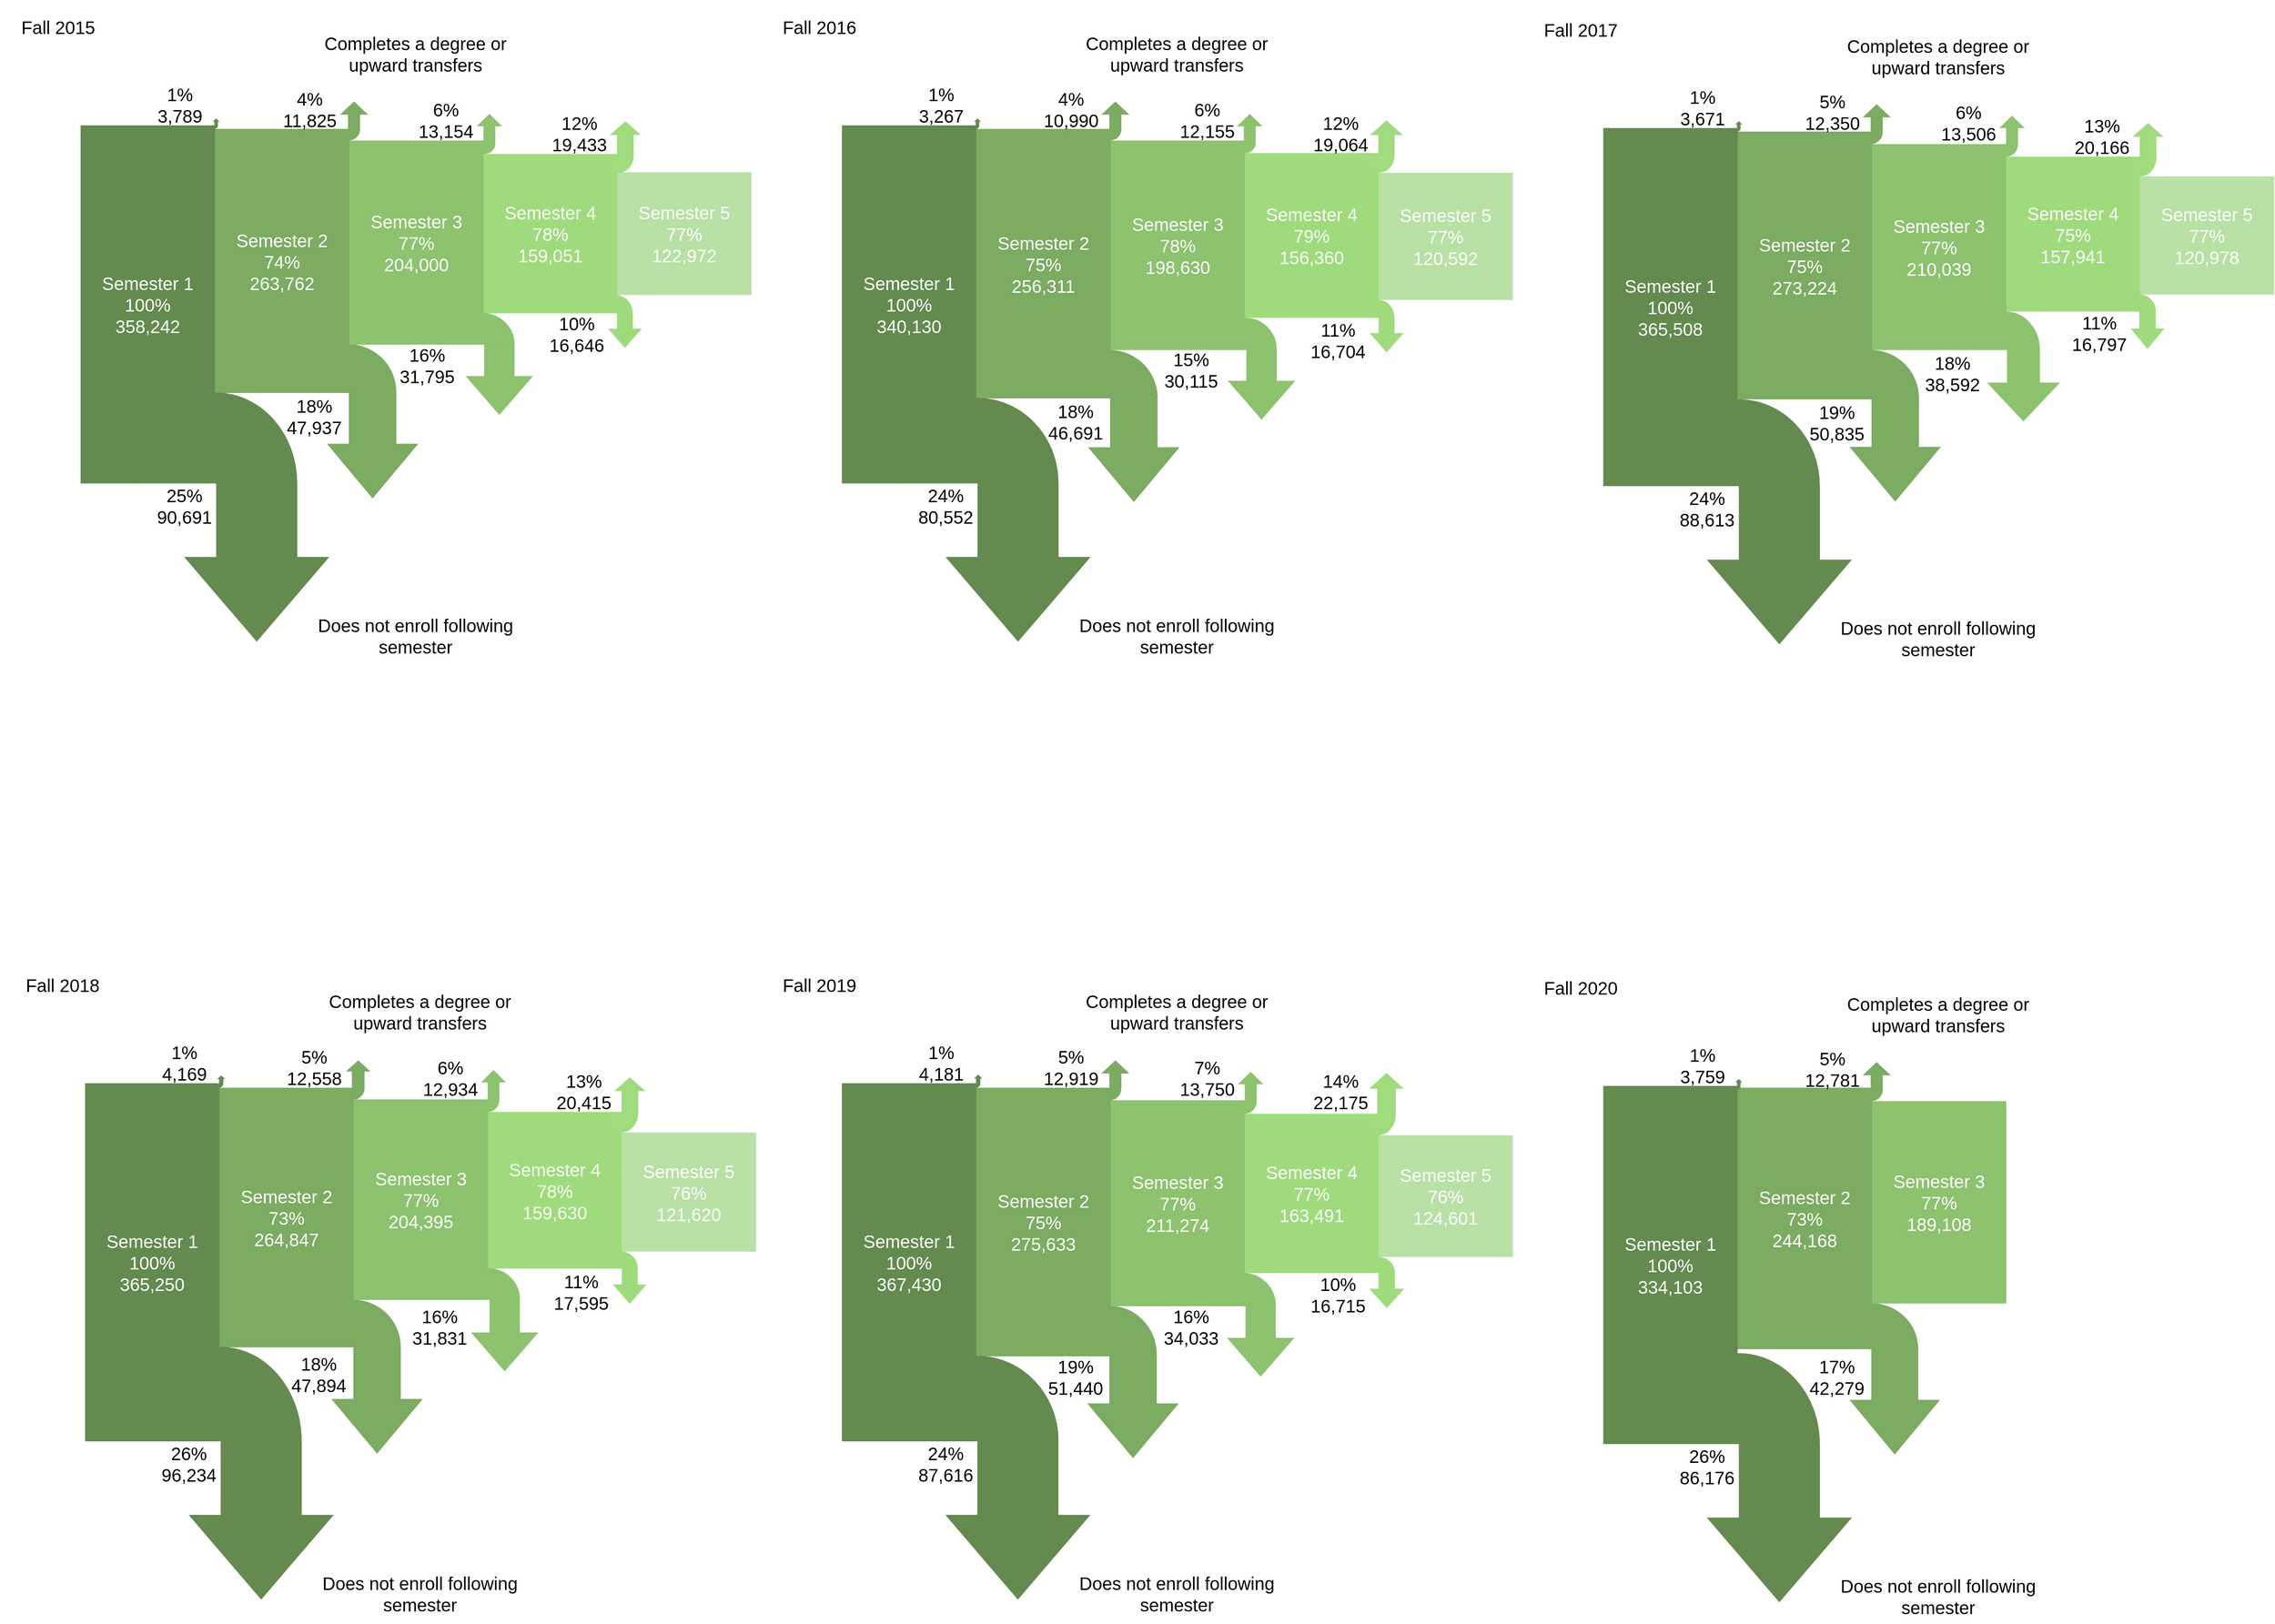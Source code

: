 <mxfile version="21.0.6" type="github" pages="2">
  <diagram name="Page-1" id="aFJhFqFk9B--9QyLlLoq">
    <mxGraphModel dx="2641" dy="1604" grid="1" gridSize="10" guides="1" tooltips="1" connect="1" arrows="1" fold="1" page="1" pageScale="1" pageWidth="850" pageHeight="1100" math="0" shadow="0">
      <root>
        <mxCell id="0" />
        <mxCell id="1" parent="0" />
        <mxCell id="rpRpTpSi7NvEV7vdiJDh-1" value="&lt;font style=&quot;font-size: 20px;&quot; color=&quot;#ffffff&quot;&gt;Semester 4&lt;br&gt;78%&lt;br&gt;159,051&lt;br&gt;&lt;/font&gt;" style="rounded=0;whiteSpace=wrap;html=1;labelBackgroundColor=none;fillStyle=solid;strokeColor=none;fillColor=#9FDB7D;gradientColor=none;" vertex="1" parent="1">
          <mxGeometry x="-1160" y="-898" width="149" height="178" as="geometry" />
        </mxCell>
        <mxCell id="rpRpTpSi7NvEV7vdiJDh-2" value="" style="verticalLabelPosition=bottom;verticalAlign=top;html=1;shape=mxgraph.basic.half_circle;flipV=1;fillColor=#8DC26F;strokeColor=#8DC26F;" vertex="1" parent="1">
          <mxGeometry x="-1198" y="-720" width="72" height="34.5" as="geometry" />
        </mxCell>
        <mxCell id="rpRpTpSi7NvEV7vdiJDh-3" value="" style="verticalLabelPosition=bottom;verticalAlign=top;html=1;shape=mxgraph.basic.half_circle;flipV=1;strokeColor=#7CAB62;fillColor=#7CAB62;" vertex="1" parent="1">
          <mxGeometry x="-1363.94" y="-685" width="105.88" height="53" as="geometry" />
        </mxCell>
        <mxCell id="rpRpTpSi7NvEV7vdiJDh-4" value="&lt;font color=&quot;#000000&quot;&gt;1%&lt;br&gt;3,789&lt;br&gt;&lt;/font&gt;" style="rounded=0;whiteSpace=wrap;html=1;labelBackgroundColor=none;fillStyle=solid;strokeColor=none;fontSize=20;fontColor=#FFFFFF;fillColor=none;gradientColor=none;container=0;" vertex="1" parent="1">
          <mxGeometry x="-1534.2" y="-975.99" width="70" height="45.99" as="geometry" />
        </mxCell>
        <mxCell id="rpRpTpSi7NvEV7vdiJDh-5" value="" style="verticalLabelPosition=bottom;verticalAlign=top;html=1;shape=mxgraph.basic.half_circle;flipV=1;rotation=-180;fillColor=#7CAB62;strokeColor=#7CAB62;" vertex="1" parent="1">
          <mxGeometry x="-1323.5" y="-925.5" width="25" height="12" as="geometry" />
        </mxCell>
        <mxCell id="rpRpTpSi7NvEV7vdiJDh-6" value="" style="group" vertex="1" connectable="0" parent="1">
          <mxGeometry x="-1040" y="-742" width="50" height="70" as="geometry" />
        </mxCell>
        <mxCell id="rpRpTpSi7NvEV7vdiJDh-7" value="" style="html=1;shadow=0;dashed=0;align=center;verticalAlign=middle;shape=mxgraph.arrows2.arrow;dy=0.53;dx=21.54;direction=south;notch=0;fillColor=#9FDB7D;strokeColor=none;" vertex="1" parent="rpRpTpSi7NvEV7vdiJDh-6">
          <mxGeometry x="18.8" y="21" width="37.75" height="39.65" as="geometry" />
        </mxCell>
        <mxCell id="rpRpTpSi7NvEV7vdiJDh-8" value="" style="verticalLabelPosition=bottom;verticalAlign=top;html=1;shape=mxgraph.basic.half_circle;flipV=1;fillColor=#9FDB7D;strokeColor=none;" vertex="1" parent="rpRpTpSi7NvEV7vdiJDh-6">
          <mxGeometry x="1.502" y="0.667" width="45.054" height="21.333" as="geometry" />
        </mxCell>
        <mxCell id="rpRpTpSi7NvEV7vdiJDh-9" value="" style="html=1;shadow=0;dashed=0;align=center;verticalAlign=middle;shape=mxgraph.arrows2.arrow;dy=0.57;dx=13.65;direction=south;notch=0;rotation=-180;fillColor=#7CAB62;strokeColor=#7CAB62;" vertex="1" parent="1">
          <mxGeometry x="-1319.2" y="-956" width="29" height="30" as="geometry" />
        </mxCell>
        <mxCell id="rpRpTpSi7NvEV7vdiJDh-10" value="" style="html=1;shadow=0;dashed=0;align=center;verticalAlign=middle;shape=mxgraph.arrows2.arrow;dy=0.53;dx=12.67;direction=south;notch=0;rotation=-180;fillColor=#8DC26F;strokeColor=#8DC26F;" vertex="1" parent="1">
          <mxGeometry x="-1166.6" y="-942" width="26" height="32" as="geometry" />
        </mxCell>
        <mxCell id="rpRpTpSi7NvEV7vdiJDh-11" value="" style="verticalLabelPosition=bottom;verticalAlign=top;html=1;shape=mxgraph.basic.half_circle;flipV=1;rotation=-180;fillColor=#8DC26F;strokeColor=#8DC26F;" vertex="1" parent="1">
          <mxGeometry x="-1170.5" y="-909.51" width="23" height="11" as="geometry" />
        </mxCell>
        <mxCell id="rpRpTpSi7NvEV7vdiJDh-12" value="&lt;font style=&quot;font-size: 20px;&quot; color=&quot;#ffffff&quot;&gt;Semester 1&lt;br&gt;100%&lt;br&gt;358,242&lt;br&gt;&lt;/font&gt;" style="rounded=0;whiteSpace=wrap;html=1;labelBackgroundColor=none;fillStyle=solid;strokeColor=none;fillColor=#648A4F;gradientColor=none;" vertex="1" parent="1">
          <mxGeometry x="-1610" y="-930" width="150" height="400" as="geometry" />
        </mxCell>
        <mxCell id="rpRpTpSi7NvEV7vdiJDh-13" value="" style="shape=singleArrow;direction=south;whiteSpace=wrap;html=1;arrowWidth=0.565;arrowSize=0.36;rotation=-180;fillColor=#648A4F;strokeColor=#648A4F;" vertex="1" parent="1">
          <mxGeometry x="-1461.3" y="-937" width="5.2" height="7" as="geometry" />
        </mxCell>
        <mxCell id="rpRpTpSi7NvEV7vdiJDh-14" value="&lt;font style=&quot;font-size: 20px;&quot; color=&quot;#ffffff&quot;&gt;Semester 2&lt;br&gt;74%&lt;br&gt;263,762&lt;br&gt;&lt;/font&gt;" style="rounded=0;whiteSpace=wrap;html=1;labelBackgroundColor=none;fillStyle=solid;strokeColor=none;fillColor=#7CAB62;gradientColor=none;" vertex="1" parent="1">
          <mxGeometry x="-1460" y="-926" width="150" height="295" as="geometry" />
        </mxCell>
        <mxCell id="rpRpTpSi7NvEV7vdiJDh-15" value="" style="html=1;shadow=0;dashed=0;align=center;verticalAlign=middle;shape=mxgraph.arrows2.arrow;dy=0.48;dx=59.93;direction=south;notch=0;strokeColor=#7CAB62;fillColor=#7CAB62;" vertex="1" parent="1">
          <mxGeometry x="-1334" y="-632" width="100" height="118" as="geometry" />
        </mxCell>
        <mxCell id="rpRpTpSi7NvEV7vdiJDh-16" value="&lt;font style=&quot;font-size: 20px;&quot; color=&quot;#ffffff&quot;&gt;Semester 5&lt;br&gt;77%&lt;br&gt;122,972&lt;br&gt;&lt;/font&gt;" style="rounded=0;whiteSpace=wrap;html=1;labelBackgroundColor=none;fillStyle=solid;strokeColor=none;fillColor=#B9E0A5;gradientColor=none;" vertex="1" parent="1">
          <mxGeometry x="-1011" y="-877.5" width="150" height="137" as="geometry" />
        </mxCell>
        <mxCell id="rpRpTpSi7NvEV7vdiJDh-17" value="&lt;font color=&quot;#000000&quot;&gt;Does not enroll following semester&lt;/font&gt;" style="rounded=0;whiteSpace=wrap;html=1;labelBackgroundColor=none;fillStyle=solid;strokeColor=none;fontSize=20;fontColor=#FFFFFF;fillColor=none;gradientColor=none;" vertex="1" parent="1">
          <mxGeometry x="-1353.48" y="-390" width="233.74" height="60" as="geometry" />
        </mxCell>
        <mxCell id="rpRpTpSi7NvEV7vdiJDh-18" value="&lt;font color=&quot;#000000&quot;&gt;Completes a degree or upward transfers&lt;/font&gt;" style="rounded=0;whiteSpace=wrap;html=1;labelBackgroundColor=none;fillStyle=solid;strokeColor=none;fontSize=20;fontColor=#FFFFFF;fillColor=none;gradientColor=none;" vertex="1" parent="1">
          <mxGeometry x="-1353.48" y="-1040" width="233.74" height="60" as="geometry" />
        </mxCell>
        <mxCell id="rpRpTpSi7NvEV7vdiJDh-19" value="&lt;font color=&quot;#000000&quot;&gt;4%&lt;br&gt;11,825&lt;br&gt;&lt;/font&gt;" style="rounded=0;whiteSpace=wrap;html=1;labelBackgroundColor=none;fillStyle=solid;strokeColor=none;fontSize=20;fontColor=#FFFFFF;fillColor=none;gradientColor=none;" vertex="1" parent="1">
          <mxGeometry x="-1389.2" y="-970" width="70" height="44" as="geometry" />
        </mxCell>
        <mxCell id="rpRpTpSi7NvEV7vdiJDh-20" value="&lt;font color=&quot;#000000&quot;&gt;6%&lt;br&gt;13,154&lt;br&gt;&lt;/font&gt;" style="rounded=0;whiteSpace=wrap;html=1;labelBackgroundColor=none;fillStyle=solid;strokeColor=none;fontSize=20;fontColor=#FFFFFF;fillColor=none;gradientColor=none;" vertex="1" parent="1">
          <mxGeometry x="-1236.6" y="-959.25" width="70" height="45.75" as="geometry" />
        </mxCell>
        <mxCell id="rpRpTpSi7NvEV7vdiJDh-21" value="&lt;font color=&quot;#000000&quot;&gt;Fall 2015&lt;/font&gt;" style="rounded=0;whiteSpace=wrap;html=1;labelBackgroundColor=none;fillStyle=solid;strokeColor=none;fontSize=20;fontColor=#FFFFFF;fillColor=none;gradientColor=none;" vertex="1" parent="1">
          <mxGeometry x="-1700" y="-1070" width="130" height="60" as="geometry" />
        </mxCell>
        <mxCell id="rpRpTpSi7NvEV7vdiJDh-22" value="" style="verticalLabelPosition=bottom;verticalAlign=top;html=1;shape=mxgraph.basic.half_circle;flipV=1;fillColor=#648A4F;strokeColor=#648A4F;" vertex="1" parent="1">
          <mxGeometry x="-1548.7" y="-631" width="180" height="100.5" as="geometry" />
        </mxCell>
        <mxCell id="rpRpTpSi7NvEV7vdiJDh-23" value="" style="html=1;shadow=0;dashed=0;align=center;verticalAlign=middle;shape=mxgraph.arrows2.arrow;dy=0.44;dx=93.35;direction=south;notch=0;fillColor=#648A4F;strokeColor=#648A4F;" vertex="1" parent="1">
          <mxGeometry x="-1493.3" y="-530.3" width="159.87" height="176.3" as="geometry" />
        </mxCell>
        <mxCell id="rpRpTpSi7NvEV7vdiJDh-24" value="&lt;font color=&quot;#000000&quot;&gt;25%&lt;br&gt;90,691&lt;br&gt;&lt;/font&gt;" style="rounded=0;whiteSpace=wrap;html=1;labelBackgroundColor=none;fillStyle=solid;strokeColor=none;fontSize=20;fontColor=#FFFFFF;fillColor=none;gradientColor=none;" vertex="1" parent="1">
          <mxGeometry x="-1529.03" y="-530" width="70" height="50" as="geometry" />
        </mxCell>
        <mxCell id="rpRpTpSi7NvEV7vdiJDh-25" value="&lt;font color=&quot;#000000&quot;&gt;18%&lt;br&gt;47,937&lt;br&gt;&lt;/font&gt;" style="rounded=0;whiteSpace=wrap;html=1;labelBackgroundColor=none;fillStyle=solid;strokeColor=none;fontSize=20;fontColor=#FFFFFF;fillColor=none;gradientColor=none;" vertex="1" parent="1">
          <mxGeometry x="-1379.2" y="-631" width="60" height="51" as="geometry" />
        </mxCell>
        <mxCell id="rpRpTpSi7NvEV7vdiJDh-26" value="" style="html=1;shadow=0;dashed=0;align=center;verticalAlign=middle;shape=mxgraph.arrows2.arrow;dy=0.55;dx=42.08;direction=south;notch=0;fillColor=#8DC26F;strokeColor=#8DC26F;" vertex="1" parent="1">
          <mxGeometry x="-1179" y="-686.25" width="73" height="79" as="geometry" />
        </mxCell>
        <mxCell id="rpRpTpSi7NvEV7vdiJDh-27" value="" style="verticalLabelPosition=bottom;verticalAlign=top;html=1;shape=mxgraph.basic.half_circle;flipV=1;rotation=-180;fillColor=#648A4F;strokeColor=#648A4F;" vertex="1" parent="1">
          <mxGeometry x="-1464.2" y="-929.5" width="7" height="3" as="geometry" />
        </mxCell>
        <mxCell id="rpRpTpSi7NvEV7vdiJDh-28" value="&lt;font color=&quot;#000000&quot;&gt;12%&lt;br&gt;19,433&lt;br&gt;&lt;/font&gt;" style="rounded=0;whiteSpace=wrap;html=1;labelBackgroundColor=none;fillStyle=solid;strokeColor=none;fontSize=20;fontColor=#FFFFFF;fillColor=none;gradientColor=none;" vertex="1" parent="1">
          <mxGeometry x="-1087.8" y="-946.51" width="70" height="51.5" as="geometry" />
        </mxCell>
        <mxCell id="rpRpTpSi7NvEV7vdiJDh-29" value="&lt;font style=&quot;font-size: 20px;&quot; color=&quot;#ffffff&quot;&gt;Semester 3&lt;br&gt;77%&lt;br&gt;204,000&lt;br&gt;&lt;/font&gt;" style="rounded=0;whiteSpace=wrap;html=1;labelBackgroundColor=none;fillStyle=solid;strokeColor=none;fillColor=#8DC26F;gradientColor=none;" vertex="1" parent="1">
          <mxGeometry x="-1310" y="-913" width="150" height="228" as="geometry" />
        </mxCell>
        <mxCell id="rpRpTpSi7NvEV7vdiJDh-30" value="&lt;font color=&quot;#000000&quot;&gt;16%&lt;br&gt;31,795&lt;br&gt;&lt;/font&gt;" style="rounded=0;whiteSpace=wrap;html=1;labelBackgroundColor=none;fillStyle=solid;strokeColor=none;fontSize=20;fontColor=#FFFFFF;fillColor=none;gradientColor=none;" vertex="1" parent="1">
          <mxGeometry x="-1253" y="-685" width="60" height="45" as="geometry" />
        </mxCell>
        <mxCell id="rpRpTpSi7NvEV7vdiJDh-31" value="" style="verticalLabelPosition=bottom;verticalAlign=top;html=1;shape=mxgraph.basic.half_circle;flipV=1;rotation=-180;fillColor=#a0db7d;strokeColor=#a0db7d;" vertex="1" parent="1">
          <mxGeometry x="-1028" y="-896" width="35" height="19" as="geometry" />
        </mxCell>
        <mxCell id="rpRpTpSi7NvEV7vdiJDh-32" value="" style="html=1;shadow=0;dashed=0;align=center;verticalAlign=middle;shape=mxgraph.arrows2.arrow;dy=0.45;dx=14.29;direction=south;notch=0;rotation=-180;fillColor=#a0db7d;strokeColor=#a0db7d;" vertex="1" parent="1">
          <mxGeometry x="-1017.8" y="-934.01" width="32" height="39" as="geometry" />
        </mxCell>
        <mxCell id="rpRpTpSi7NvEV7vdiJDh-33" value="&lt;font color=&quot;#000000&quot;&gt;10%&lt;br&gt;16,646&lt;br&gt;&lt;/font&gt;" style="rounded=0;whiteSpace=wrap;html=1;labelBackgroundColor=none;fillStyle=solid;strokeColor=none;fontSize=20;fontColor=#FFFFFF;fillColor=none;gradientColor=none;" vertex="1" parent="1">
          <mxGeometry x="-1091.2" y="-721" width="70" height="48" as="geometry" />
        </mxCell>
        <mxCell id="AX7mnTqwUvaXNK33T4vt-1" value="&lt;font style=&quot;font-size: 20px;&quot; color=&quot;#ffffff&quot;&gt;Semester 4&lt;br&gt;79%&lt;br&gt;156,360&lt;br&gt;&lt;/font&gt;" style="rounded=0;whiteSpace=wrap;html=1;labelBackgroundColor=none;fillStyle=solid;strokeColor=none;fillColor=#9FDB7D;gradientColor=none;" vertex="1" parent="1">
          <mxGeometry x="-310" y="-899" width="149" height="184" as="geometry" />
        </mxCell>
        <mxCell id="AX7mnTqwUvaXNK33T4vt-2" value="" style="verticalLabelPosition=bottom;verticalAlign=top;html=1;shape=mxgraph.basic.half_circle;flipV=1;fillColor=#8DC26F;strokeColor=#8DC26F;" vertex="1" parent="1">
          <mxGeometry x="-344" y="-714.5" width="69" height="35" as="geometry" />
        </mxCell>
        <mxCell id="AX7mnTqwUvaXNK33T4vt-3" value="" style="verticalLabelPosition=bottom;verticalAlign=top;html=1;shape=mxgraph.basic.half_circle;flipV=1;strokeColor=#7CAB62;fillColor=#7CAB62;" vertex="1" parent="1">
          <mxGeometry x="-513.94" y="-678.5" width="105.88" height="53" as="geometry" />
        </mxCell>
        <mxCell id="AX7mnTqwUvaXNK33T4vt-4" value="&lt;font color=&quot;#000000&quot;&gt;1%&lt;br&gt;3,267&lt;br&gt;&lt;/font&gt;" style="rounded=0;whiteSpace=wrap;html=1;labelBackgroundColor=none;fillStyle=solid;strokeColor=none;fontSize=20;fontColor=#FFFFFF;fillColor=none;gradientColor=none;container=0;" vertex="1" parent="1">
          <mxGeometry x="-684.2" y="-975.99" width="70" height="45.99" as="geometry" />
        </mxCell>
        <mxCell id="AX7mnTqwUvaXNK33T4vt-5" value="" style="verticalLabelPosition=bottom;verticalAlign=top;html=1;shape=mxgraph.basic.half_circle;flipV=1;rotation=-180;fillColor=#7CAB62;strokeColor=#7CAB62;" vertex="1" parent="1">
          <mxGeometry x="-473.5" y="-925.5" width="25" height="12" as="geometry" />
        </mxCell>
        <mxCell id="AX7mnTqwUvaXNK33T4vt-6" value="" style="group" vertex="1" connectable="0" parent="1">
          <mxGeometry x="-190" y="-742" width="50" height="70" as="geometry" />
        </mxCell>
        <mxCell id="AX7mnTqwUvaXNK33T4vt-7" value="" style="html=1;shadow=0;dashed=0;align=center;verticalAlign=middle;shape=mxgraph.arrows2.arrow;dy=0.53;dx=21.54;direction=south;notch=0;fillColor=#9FDB7D;strokeColor=none;" vertex="1" parent="AX7mnTqwUvaXNK33T4vt-6">
          <mxGeometry x="19.25" y="26" width="37.75" height="39.65" as="geometry" />
        </mxCell>
        <mxCell id="AX7mnTqwUvaXNK33T4vt-8" value="" style="verticalLabelPosition=bottom;verticalAlign=top;html=1;shape=mxgraph.basic.half_circle;flipV=1;fillColor=#9FDB7D;strokeColor=none;" vertex="1" parent="AX7mnTqwUvaXNK33T4vt-6">
          <mxGeometry x="11" y="7" width="36" height="20" as="geometry" />
        </mxCell>
        <mxCell id="AX7mnTqwUvaXNK33T4vt-9" value="" style="html=1;shadow=0;dashed=0;align=center;verticalAlign=middle;shape=mxgraph.arrows2.arrow;dy=0.57;dx=13.65;direction=south;notch=0;rotation=-180;fillColor=#7CAB62;strokeColor=#7CAB62;" vertex="1" parent="1">
          <mxGeometry x="-469.2" y="-956" width="29" height="30" as="geometry" />
        </mxCell>
        <mxCell id="AX7mnTqwUvaXNK33T4vt-10" value="" style="html=1;shadow=0;dashed=0;align=center;verticalAlign=middle;shape=mxgraph.arrows2.arrow;dy=0.53;dx=12.67;direction=south;notch=0;rotation=-180;fillColor=#8DC26F;strokeColor=#8DC26F;" vertex="1" parent="1">
          <mxGeometry x="-317.65" y="-942" width="26" height="32" as="geometry" />
        </mxCell>
        <mxCell id="AX7mnTqwUvaXNK33T4vt-11" value="" style="verticalLabelPosition=bottom;verticalAlign=top;html=1;shape=mxgraph.basic.half_circle;flipV=1;rotation=-180;fillColor=#8DC26F;strokeColor=#8DC26F;" vertex="1" parent="1">
          <mxGeometry x="-321.5" y="-910.5" width="23" height="11" as="geometry" />
        </mxCell>
        <mxCell id="AX7mnTqwUvaXNK33T4vt-12" value="&lt;font style=&quot;font-size: 20px;&quot; color=&quot;#ffffff&quot;&gt;Semester 1&lt;br&gt;100%&lt;br&gt;340,130&lt;br&gt;&lt;/font&gt;" style="rounded=0;whiteSpace=wrap;html=1;labelBackgroundColor=none;fillStyle=solid;strokeColor=none;fillColor=#648A4F;gradientColor=none;" vertex="1" parent="1">
          <mxGeometry x="-760" y="-930" width="150" height="400" as="geometry" />
        </mxCell>
        <mxCell id="AX7mnTqwUvaXNK33T4vt-13" value="" style="shape=singleArrow;direction=south;whiteSpace=wrap;html=1;arrowWidth=0.565;arrowSize=0.36;rotation=-180;fillColor=#648A4F;strokeColor=#648A4F;" vertex="1" parent="1">
          <mxGeometry x="-611.27" y="-937" width="5.2" height="7" as="geometry" />
        </mxCell>
        <mxCell id="AX7mnTqwUvaXNK33T4vt-14" value="&lt;font style=&quot;font-size: 20px;&quot; color=&quot;#ffffff&quot;&gt;Semester 2&lt;br&gt;75%&lt;br&gt;256,311&lt;br&gt;&lt;/font&gt;" style="rounded=0;whiteSpace=wrap;html=1;labelBackgroundColor=none;fillStyle=solid;strokeColor=none;fillColor=#7CAB62;gradientColor=none;" vertex="1" parent="1">
          <mxGeometry x="-610" y="-926" width="150" height="301" as="geometry" />
        </mxCell>
        <mxCell id="AX7mnTqwUvaXNK33T4vt-15" value="" style="html=1;shadow=0;dashed=0;align=center;verticalAlign=middle;shape=mxgraph.arrows2.arrow;dy=0.48;dx=59.93;direction=south;notch=0;strokeColor=#7CAB62;fillColor=#7CAB62;" vertex="1" parent="1">
          <mxGeometry x="-484.1" y="-628" width="100" height="118" as="geometry" />
        </mxCell>
        <mxCell id="AX7mnTqwUvaXNK33T4vt-16" value="&lt;font style=&quot;font-size: 20px;&quot; color=&quot;#ffffff&quot;&gt;Semester 5&lt;br&gt;77%&lt;br&gt;120,592&lt;br&gt;&lt;/font&gt;" style="rounded=0;whiteSpace=wrap;html=1;labelBackgroundColor=none;fillStyle=solid;strokeColor=none;fillColor=#B9E0A5;gradientColor=none;" vertex="1" parent="1">
          <mxGeometry x="-161" y="-877" width="150" height="142" as="geometry" />
        </mxCell>
        <mxCell id="AX7mnTqwUvaXNK33T4vt-17" value="&lt;font color=&quot;#000000&quot;&gt;Does not enroll following semester&lt;/font&gt;" style="rounded=0;whiteSpace=wrap;html=1;labelBackgroundColor=none;fillStyle=solid;strokeColor=none;fontSize=20;fontColor=#FFFFFF;fillColor=none;gradientColor=none;" vertex="1" parent="1">
          <mxGeometry x="-503.48" y="-390" width="233.74" height="60" as="geometry" />
        </mxCell>
        <mxCell id="AX7mnTqwUvaXNK33T4vt-18" value="&lt;font color=&quot;#000000&quot;&gt;Completes a degree or upward transfers&lt;/font&gt;" style="rounded=0;whiteSpace=wrap;html=1;labelBackgroundColor=none;fillStyle=solid;strokeColor=none;fontSize=20;fontColor=#FFFFFF;fillColor=none;gradientColor=none;" vertex="1" parent="1">
          <mxGeometry x="-503.48" y="-1040" width="233.74" height="60" as="geometry" />
        </mxCell>
        <mxCell id="AX7mnTqwUvaXNK33T4vt-19" value="&lt;font color=&quot;#000000&quot;&gt;4%&lt;br&gt;10,990&lt;br&gt;&lt;/font&gt;" style="rounded=0;whiteSpace=wrap;html=1;labelBackgroundColor=none;fillStyle=solid;strokeColor=none;fontSize=20;fontColor=#FFFFFF;fillColor=none;gradientColor=none;" vertex="1" parent="1">
          <mxGeometry x="-539.2" y="-970" width="70" height="44" as="geometry" />
        </mxCell>
        <mxCell id="AX7mnTqwUvaXNK33T4vt-20" value="&lt;font color=&quot;#000000&quot;&gt;6%&lt;br&gt;12,155&lt;br&gt;&lt;/font&gt;" style="rounded=0;whiteSpace=wrap;html=1;labelBackgroundColor=none;fillStyle=solid;strokeColor=none;fontSize=20;fontColor=#FFFFFF;fillColor=none;gradientColor=none;" vertex="1" parent="1">
          <mxGeometry x="-386.6" y="-959.25" width="70" height="45.75" as="geometry" />
        </mxCell>
        <mxCell id="AX7mnTqwUvaXNK33T4vt-21" value="&lt;font color=&quot;#000000&quot;&gt;Fall 2016&lt;/font&gt;" style="rounded=0;whiteSpace=wrap;html=1;labelBackgroundColor=none;fillStyle=solid;strokeColor=none;fontSize=20;fontColor=#FFFFFF;fillColor=none;gradientColor=none;" vertex="1" parent="1">
          <mxGeometry x="-850" y="-1070" width="130" height="60" as="geometry" />
        </mxCell>
        <mxCell id="AX7mnTqwUvaXNK33T4vt-22" value="" style="verticalLabelPosition=bottom;verticalAlign=top;html=1;shape=mxgraph.basic.half_circle;flipV=1;fillColor=#648A4F;strokeColor=#648A4F;" vertex="1" parent="1">
          <mxGeometry x="-698.7" y="-625" width="180" height="94.5" as="geometry" />
        </mxCell>
        <mxCell id="AX7mnTqwUvaXNK33T4vt-23" value="" style="html=1;shadow=0;dashed=0;align=center;verticalAlign=middle;shape=mxgraph.arrows2.arrow;dy=0.44;dx=93.35;direction=south;notch=0;fillColor=#648A4F;strokeColor=#648A4F;" vertex="1" parent="1">
          <mxGeometry x="-643.3" y="-530.3" width="159.87" height="176.3" as="geometry" />
        </mxCell>
        <mxCell id="AX7mnTqwUvaXNK33T4vt-24" value="&lt;font color=&quot;#000000&quot;&gt;24%&lt;br&gt;80,552&lt;br&gt;&lt;/font&gt;" style="rounded=0;whiteSpace=wrap;html=1;labelBackgroundColor=none;fillStyle=solid;strokeColor=none;fontSize=20;fontColor=#FFFFFF;fillColor=none;gradientColor=none;" vertex="1" parent="1">
          <mxGeometry x="-679.03" y="-530" width="70" height="50" as="geometry" />
        </mxCell>
        <mxCell id="AX7mnTqwUvaXNK33T4vt-25" value="&lt;font color=&quot;#000000&quot;&gt;18%&lt;br&gt;46,691&lt;br&gt;&lt;/font&gt;" style="rounded=0;whiteSpace=wrap;html=1;labelBackgroundColor=none;fillStyle=solid;strokeColor=none;fontSize=20;fontColor=#FFFFFF;fillColor=none;gradientColor=none;" vertex="1" parent="1">
          <mxGeometry x="-529.2" y="-625" width="60" height="51" as="geometry" />
        </mxCell>
        <mxCell id="AX7mnTqwUvaXNK33T4vt-26" value="" style="html=1;shadow=0;dashed=0;align=center;verticalAlign=middle;shape=mxgraph.arrows2.arrow;dy=0.55;dx=42.08;direction=south;notch=0;fillColor=#8DC26F;strokeColor=#8DC26F;" vertex="1" parent="1">
          <mxGeometry x="-328" y="-681" width="73" height="79" as="geometry" />
        </mxCell>
        <mxCell id="AX7mnTqwUvaXNK33T4vt-27" value="" style="verticalLabelPosition=bottom;verticalAlign=top;html=1;shape=mxgraph.basic.half_circle;flipV=1;rotation=-180;fillColor=#648A4F;strokeColor=#648A4F;" vertex="1" parent="1">
          <mxGeometry x="-614.2" y="-929.5" width="7" height="3.1" as="geometry" />
        </mxCell>
        <mxCell id="AX7mnTqwUvaXNK33T4vt-28" value="&lt;font color=&quot;#000000&quot;&gt;12%&lt;br&gt;19,064&lt;br&gt;&lt;/font&gt;" style="rounded=0;whiteSpace=wrap;html=1;labelBackgroundColor=none;fillStyle=solid;strokeColor=none;fontSize=20;fontColor=#FFFFFF;fillColor=none;gradientColor=none;" vertex="1" parent="1">
          <mxGeometry x="-237.8" y="-946.51" width="70" height="51.5" as="geometry" />
        </mxCell>
        <mxCell id="AX7mnTqwUvaXNK33T4vt-29" value="&lt;font style=&quot;font-size: 20px;&quot; color=&quot;#ffffff&quot;&gt;Semester 3&lt;br&gt;78%&lt;br&gt;198,630&lt;br&gt;&lt;/font&gt;" style="rounded=0;whiteSpace=wrap;html=1;labelBackgroundColor=none;fillStyle=solid;strokeColor=none;fillColor=#8DC26F;gradientColor=none;" vertex="1" parent="1">
          <mxGeometry x="-460" y="-913" width="150" height="234" as="geometry" />
        </mxCell>
        <mxCell id="AX7mnTqwUvaXNK33T4vt-30" value="&lt;font color=&quot;#000000&quot;&gt;15%&lt;br&gt;30,115&lt;br&gt;&lt;/font&gt;" style="rounded=0;whiteSpace=wrap;html=1;labelBackgroundColor=none;fillStyle=solid;strokeColor=none;fontSize=20;fontColor=#FFFFFF;fillColor=none;gradientColor=none;" vertex="1" parent="1">
          <mxGeometry x="-400" y="-679.5" width="60" height="45" as="geometry" />
        </mxCell>
        <mxCell id="AX7mnTqwUvaXNK33T4vt-31" value="" style="verticalLabelPosition=bottom;verticalAlign=top;html=1;shape=mxgraph.basic.half_circle;flipV=1;rotation=-180;fillColor=#a0db7d;strokeColor=#a0db7d;" vertex="1" parent="1">
          <mxGeometry x="-178.5" y="-896" width="35" height="18.5" as="geometry" />
        </mxCell>
        <mxCell id="AX7mnTqwUvaXNK33T4vt-32" value="" style="html=1;shadow=0;dashed=0;align=center;verticalAlign=middle;shape=mxgraph.arrows2.arrow;dy=0.5;dx=15.33;direction=south;notch=0;rotation=-180;fillColor=#a0db7d;strokeColor=#a0db7d;" vertex="1" parent="1">
          <mxGeometry x="-169" y="-935" width="34" height="39" as="geometry" />
        </mxCell>
        <mxCell id="AX7mnTqwUvaXNK33T4vt-33" value="&lt;font color=&quot;#000000&quot;&gt;11%&lt;br&gt;16,704&lt;br&gt;&lt;/font&gt;" style="rounded=0;whiteSpace=wrap;html=1;labelBackgroundColor=none;fillStyle=solid;strokeColor=none;fontSize=20;fontColor=#FFFFFF;fillColor=none;gradientColor=none;" vertex="1" parent="1">
          <mxGeometry x="-241.2" y="-714.5" width="70" height="48" as="geometry" />
        </mxCell>
        <mxCell id="AX7mnTqwUvaXNK33T4vt-34" value="&lt;font style=&quot;font-size: 20px;&quot; color=&quot;#ffffff&quot;&gt;Semester 4&lt;br&gt;75%&lt;br&gt;157,941&lt;br&gt;&lt;/font&gt;" style="rounded=0;whiteSpace=wrap;html=1;labelBackgroundColor=none;fillStyle=solid;strokeColor=none;fillColor=#9FDB7D;gradientColor=none;" vertex="1" parent="1">
          <mxGeometry x="540" y="-895" width="149" height="173" as="geometry" />
        </mxCell>
        <mxCell id="AX7mnTqwUvaXNK33T4vt-35" value="" style="verticalLabelPosition=bottom;verticalAlign=top;html=1;shape=mxgraph.basic.half_circle;flipV=1;fillColor=#8DC26F;strokeColor=#8DC26F;" vertex="1" parent="1">
          <mxGeometry x="502" y="-721.5" width="75" height="42" as="geometry" />
        </mxCell>
        <mxCell id="AX7mnTqwUvaXNK33T4vt-36" value="" style="verticalLabelPosition=bottom;verticalAlign=top;html=1;shape=mxgraph.basic.half_circle;flipV=1;strokeColor=#7CAB62;fillColor=#7CAB62;" vertex="1" parent="1">
          <mxGeometry x="336.06" y="-678.5" width="105.88" height="53" as="geometry" />
        </mxCell>
        <mxCell id="AX7mnTqwUvaXNK33T4vt-37" value="&lt;font color=&quot;#000000&quot;&gt;1%&lt;br&gt;3,671&lt;br&gt;&lt;/font&gt;" style="rounded=0;whiteSpace=wrap;html=1;labelBackgroundColor=none;fillStyle=solid;strokeColor=none;fontSize=20;fontColor=#FFFFFF;fillColor=none;gradientColor=none;container=0;" vertex="1" parent="1">
          <mxGeometry x="165.8" y="-972.99" width="70" height="45.99" as="geometry" />
        </mxCell>
        <mxCell id="AX7mnTqwUvaXNK33T4vt-38" value="" style="verticalLabelPosition=bottom;verticalAlign=top;html=1;shape=mxgraph.basic.half_circle;flipV=1;rotation=-180;fillColor=#7CAB62;strokeColor=#7CAB62;" vertex="1" parent="1">
          <mxGeometry x="376.5" y="-922.5" width="25" height="13" as="geometry" />
        </mxCell>
        <mxCell id="AX7mnTqwUvaXNK33T4vt-39" value="" style="group" vertex="1" connectable="0" parent="1">
          <mxGeometry x="660" y="-750.1" width="56.55" height="70" as="geometry" />
        </mxCell>
        <mxCell id="AX7mnTqwUvaXNK33T4vt-40" value="" style="html=1;shadow=0;dashed=0;align=center;verticalAlign=middle;shape=mxgraph.arrows2.arrow;dy=0.51;dx=23;direction=south;notch=0;fillColor=#9FDB7D;strokeColor=none;" vertex="1" parent="AX7mnTqwUvaXNK33T4vt-39">
          <mxGeometry x="18.8" y="27" width="37.75" height="43" as="geometry" />
        </mxCell>
        <mxCell id="AX7mnTqwUvaXNK33T4vt-41" value="" style="verticalLabelPosition=bottom;verticalAlign=top;html=1;shape=mxgraph.basic.half_circle;flipV=1;fillColor=#9FDB7D;strokeColor=none;" vertex="1" parent="AX7mnTqwUvaXNK33T4vt-39">
          <mxGeometry x="10" y="9" width="37" height="19" as="geometry" />
        </mxCell>
        <mxCell id="AX7mnTqwUvaXNK33T4vt-42" value="" style="html=1;shadow=0;dashed=0;align=center;verticalAlign=middle;shape=mxgraph.arrows2.arrow;dy=0.57;dx=13.65;direction=south;notch=0;rotation=-180;fillColor=#7CAB62;strokeColor=#7CAB62;" vertex="1" parent="1">
          <mxGeometry x="380.8" y="-953" width="29" height="30" as="geometry" />
        </mxCell>
        <mxCell id="AX7mnTqwUvaXNK33T4vt-43" value="" style="html=1;shadow=0;dashed=0;align=center;verticalAlign=middle;shape=mxgraph.arrows2.arrow;dy=0.53;dx=12.67;direction=south;notch=0;rotation=-180;fillColor=#8DC26F;strokeColor=#8DC26F;" vertex="1" parent="1">
          <mxGeometry x="533.4" y="-940" width="26" height="32" as="geometry" />
        </mxCell>
        <mxCell id="AX7mnTqwUvaXNK33T4vt-44" value="" style="verticalLabelPosition=bottom;verticalAlign=top;html=1;shape=mxgraph.basic.half_circle;flipV=1;rotation=-180;fillColor=#8DC26F;strokeColor=#8DC26F;" vertex="1" parent="1">
          <mxGeometry x="527.5" y="-908.5" width="25" height="13" as="geometry" />
        </mxCell>
        <mxCell id="AX7mnTqwUvaXNK33T4vt-45" value="&lt;font style=&quot;font-size: 20px;&quot; color=&quot;#ffffff&quot;&gt;Semester 1&lt;br&gt;100%&lt;br&gt;365,508&lt;br&gt;&lt;/font&gt;" style="rounded=0;whiteSpace=wrap;html=1;labelBackgroundColor=none;fillStyle=solid;strokeColor=none;fillColor=#648A4F;gradientColor=none;" vertex="1" parent="1">
          <mxGeometry x="90" y="-927" width="150" height="400" as="geometry" />
        </mxCell>
        <mxCell id="AX7mnTqwUvaXNK33T4vt-46" value="" style="shape=singleArrow;direction=south;whiteSpace=wrap;html=1;arrowWidth=0.565;arrowSize=0.36;rotation=-180;fillColor=#648A4F;strokeColor=#648A4F;" vertex="1" parent="1">
          <mxGeometry x="238.7" y="-934" width="5.2" height="7" as="geometry" />
        </mxCell>
        <mxCell id="AX7mnTqwUvaXNK33T4vt-47" value="&lt;font style=&quot;font-size: 20px;&quot; color=&quot;#ffffff&quot;&gt;Semester 2&lt;br&gt;75%&lt;br&gt;273,224&lt;br&gt;&lt;/font&gt;" style="rounded=0;whiteSpace=wrap;html=1;labelBackgroundColor=none;fillStyle=solid;strokeColor=none;fillColor=#7CAB62;gradientColor=none;" vertex="1" parent="1">
          <mxGeometry x="240" y="-923" width="150" height="299" as="geometry" />
        </mxCell>
        <mxCell id="AX7mnTqwUvaXNK33T4vt-48" value="" style="html=1;shadow=0;dashed=0;align=center;verticalAlign=middle;shape=mxgraph.arrows2.arrow;dy=0.48;dx=59.93;direction=south;notch=0;strokeColor=#7CAB62;fillColor=#7CAB62;" vertex="1" parent="1">
          <mxGeometry x="366" y="-628.5" width="100" height="118" as="geometry" />
        </mxCell>
        <mxCell id="AX7mnTqwUvaXNK33T4vt-49" value="&lt;font style=&quot;font-size: 20px;&quot; color=&quot;#ffffff&quot;&gt;Semester 5&lt;br&gt;77%&lt;br&gt;120,978&lt;br&gt;&lt;/font&gt;" style="rounded=0;whiteSpace=wrap;html=1;labelBackgroundColor=none;fillStyle=solid;strokeColor=none;fillColor=#B9E0A5;gradientColor=none;" vertex="1" parent="1">
          <mxGeometry x="689" y="-873" width="150" height="132" as="geometry" />
        </mxCell>
        <mxCell id="AX7mnTqwUvaXNK33T4vt-50" value="&lt;font color=&quot;#000000&quot;&gt;Does not enroll following semester&lt;/font&gt;" style="rounded=0;whiteSpace=wrap;html=1;labelBackgroundColor=none;fillStyle=solid;strokeColor=none;fontSize=20;fontColor=#FFFFFF;fillColor=none;gradientColor=none;" vertex="1" parent="1">
          <mxGeometry x="346.52" y="-387" width="233.74" height="60" as="geometry" />
        </mxCell>
        <mxCell id="AX7mnTqwUvaXNK33T4vt-51" value="&lt;font color=&quot;#000000&quot;&gt;Completes a degree or upward transfers&lt;/font&gt;" style="rounded=0;whiteSpace=wrap;html=1;labelBackgroundColor=none;fillStyle=solid;strokeColor=none;fontSize=20;fontColor=#FFFFFF;fillColor=none;gradientColor=none;" vertex="1" parent="1">
          <mxGeometry x="346.52" y="-1037" width="233.74" height="60" as="geometry" />
        </mxCell>
        <mxCell id="AX7mnTqwUvaXNK33T4vt-52" value="&lt;font color=&quot;#000000&quot;&gt;5%&lt;br&gt;12,350&lt;br&gt;&lt;/font&gt;" style="rounded=0;whiteSpace=wrap;html=1;labelBackgroundColor=none;fillStyle=solid;strokeColor=none;fontSize=20;fontColor=#FFFFFF;fillColor=none;gradientColor=none;" vertex="1" parent="1">
          <mxGeometry x="310.8" y="-967" width="70" height="44" as="geometry" />
        </mxCell>
        <mxCell id="AX7mnTqwUvaXNK33T4vt-53" value="&lt;font color=&quot;#000000&quot;&gt;6%&lt;br&gt;13,506&lt;br&gt;&lt;/font&gt;" style="rounded=0;whiteSpace=wrap;html=1;labelBackgroundColor=none;fillStyle=solid;strokeColor=none;fontSize=20;fontColor=#FFFFFF;fillColor=none;gradientColor=none;" vertex="1" parent="1">
          <mxGeometry x="463.4" y="-956.25" width="70" height="45.75" as="geometry" />
        </mxCell>
        <mxCell id="AX7mnTqwUvaXNK33T4vt-54" value="&lt;font color=&quot;#000000&quot;&gt;Fall 2017&lt;/font&gt;" style="rounded=0;whiteSpace=wrap;html=1;labelBackgroundColor=none;fillStyle=solid;strokeColor=none;fontSize=20;fontColor=#FFFFFF;fillColor=none;gradientColor=none;" vertex="1" parent="1">
          <mxGeometry y="-1067" width="130" height="60" as="geometry" />
        </mxCell>
        <mxCell id="AX7mnTqwUvaXNK33T4vt-55" value="" style="verticalLabelPosition=bottom;verticalAlign=top;html=1;shape=mxgraph.basic.half_circle;flipV=1;fillColor=#648A4F;strokeColor=#648A4F;" vertex="1" parent="1">
          <mxGeometry x="151.3" y="-623.5" width="180" height="96" as="geometry" />
        </mxCell>
        <mxCell id="AX7mnTqwUvaXNK33T4vt-56" value="" style="html=1;shadow=0;dashed=0;align=center;verticalAlign=middle;shape=mxgraph.arrows2.arrow;dy=0.44;dx=93.35;direction=south;notch=0;fillColor=#648A4F;strokeColor=#648A4F;" vertex="1" parent="1">
          <mxGeometry x="206.7" y="-527.3" width="159.87" height="176.3" as="geometry" />
        </mxCell>
        <mxCell id="AX7mnTqwUvaXNK33T4vt-57" value="&lt;font color=&quot;#000000&quot;&gt;24%&lt;br&gt;88,613&lt;br&gt;&lt;/font&gt;" style="rounded=0;whiteSpace=wrap;html=1;labelBackgroundColor=none;fillStyle=solid;strokeColor=none;fontSize=20;fontColor=#FFFFFF;fillColor=none;gradientColor=none;" vertex="1" parent="1">
          <mxGeometry x="170.97" y="-527" width="70" height="50" as="geometry" />
        </mxCell>
        <mxCell id="AX7mnTqwUvaXNK33T4vt-58" value="&lt;font color=&quot;#000000&quot;&gt;19%&lt;br&gt;50,835&lt;br&gt;&lt;/font&gt;" style="rounded=0;whiteSpace=wrap;html=1;labelBackgroundColor=none;fillStyle=solid;strokeColor=none;fontSize=20;fontColor=#FFFFFF;fillColor=none;gradientColor=none;" vertex="1" parent="1">
          <mxGeometry x="320.8" y="-623.5" width="60" height="51" as="geometry" />
        </mxCell>
        <mxCell id="AX7mnTqwUvaXNK33T4vt-59" value="" style="html=1;shadow=0;dashed=0;align=center;verticalAlign=middle;shape=mxgraph.arrows2.arrow;dy=0.55;dx=42.08;direction=south;notch=0;fillColor=#8DC26F;strokeColor=#8DC26F;" vertex="1" parent="1">
          <mxGeometry x="519.5" y="-681" width="79.3" height="81" as="geometry" />
        </mxCell>
        <mxCell id="AX7mnTqwUvaXNK33T4vt-60" value="" style="verticalLabelPosition=bottom;verticalAlign=top;html=1;shape=mxgraph.basic.half_circle;flipV=1;rotation=-180;fillColor=#648A4F;strokeColor=#648A4F;" vertex="1" parent="1">
          <mxGeometry x="235.8" y="-926.5" width="7" height="3" as="geometry" />
        </mxCell>
        <mxCell id="AX7mnTqwUvaXNK33T4vt-61" value="&lt;font color=&quot;#000000&quot;&gt;13%&lt;br&gt;20,166&lt;br&gt;&lt;/font&gt;" style="rounded=0;whiteSpace=wrap;html=1;labelBackgroundColor=none;fillStyle=solid;strokeColor=none;fontSize=20;fontColor=#FFFFFF;fillColor=none;gradientColor=none;" vertex="1" parent="1">
          <mxGeometry x="612.2" y="-943.51" width="70" height="51.5" as="geometry" />
        </mxCell>
        <mxCell id="AX7mnTqwUvaXNK33T4vt-62" value="&lt;font style=&quot;font-size: 20px;&quot; color=&quot;#ffffff&quot;&gt;Semester 3&lt;br&gt;77%&lt;br&gt;210,039&lt;br&gt;&lt;/font&gt;" style="rounded=0;whiteSpace=wrap;html=1;labelBackgroundColor=none;fillStyle=solid;strokeColor=none;fillColor=#8DC26F;gradientColor=none;" vertex="1" parent="1">
          <mxGeometry x="390" y="-909" width="150" height="230" as="geometry" />
        </mxCell>
        <mxCell id="AX7mnTqwUvaXNK33T4vt-63" value="&lt;font color=&quot;#000000&quot;&gt;18%&lt;br&gt;38,592&lt;br&gt;&lt;/font&gt;" style="rounded=0;whiteSpace=wrap;html=1;labelBackgroundColor=none;fillStyle=solid;strokeColor=none;fontSize=20;fontColor=#FFFFFF;fillColor=none;gradientColor=none;" vertex="1" parent="1">
          <mxGeometry x="450" y="-676" width="60" height="45" as="geometry" />
        </mxCell>
        <mxCell id="AX7mnTqwUvaXNK33T4vt-64" value="" style="verticalLabelPosition=bottom;verticalAlign=top;html=1;shape=mxgraph.basic.half_circle;flipV=1;rotation=-180;fillColor=#a0db7d;strokeColor=#a0db7d;" vertex="1" parent="1">
          <mxGeometry x="672" y="-894" width="35" height="20.5" as="geometry" />
        </mxCell>
        <mxCell id="AX7mnTqwUvaXNK33T4vt-65" value="" style="html=1;shadow=0;dashed=0;align=center;verticalAlign=middle;shape=mxgraph.arrows2.arrow;dy=0.45;dx=14.29;direction=south;notch=0;rotation=-180;fillColor=#a0db7d;strokeColor=#a0db7d;" vertex="1" parent="1">
          <mxGeometry x="682.2" y="-932" width="32" height="39" as="geometry" />
        </mxCell>
        <mxCell id="AX7mnTqwUvaXNK33T4vt-66" value="&lt;font color=&quot;#000000&quot;&gt;11%&lt;br&gt;16,797&lt;br&gt;&lt;/font&gt;" style="rounded=0;whiteSpace=wrap;html=1;labelBackgroundColor=none;fillStyle=solid;strokeColor=none;fontSize=20;fontColor=#FFFFFF;fillColor=none;gradientColor=none;" vertex="1" parent="1">
          <mxGeometry x="608.8" y="-722" width="70" height="48" as="geometry" />
        </mxCell>
        <mxCell id="AX7mnTqwUvaXNK33T4vt-67" value="&lt;font style=&quot;font-size: 20px;&quot; color=&quot;#ffffff&quot;&gt;Semester 4&lt;br&gt;78%&lt;br&gt;159,630&lt;br&gt;&lt;/font&gt;" style="rounded=0;whiteSpace=wrap;html=1;labelBackgroundColor=none;fillStyle=solid;strokeColor=none;fillColor=#9FDB7D;gradientColor=none;" vertex="1" parent="1">
          <mxGeometry x="-1155" y="172" width="149" height="175" as="geometry" />
        </mxCell>
        <mxCell id="AX7mnTqwUvaXNK33T4vt-68" value="" style="verticalLabelPosition=bottom;verticalAlign=top;html=1;shape=mxgraph.basic.half_circle;flipV=1;fillColor=#8DC26F;strokeColor=#8DC26F;" vertex="1" parent="1">
          <mxGeometry x="-1190" y="347" width="70" height="34.5" as="geometry" />
        </mxCell>
        <mxCell id="AX7mnTqwUvaXNK33T4vt-69" value="" style="verticalLabelPosition=bottom;verticalAlign=top;html=1;shape=mxgraph.basic.half_circle;flipV=1;strokeColor=#7CAB62;fillColor=#7CAB62;" vertex="1" parent="1">
          <mxGeometry x="-1358.94" y="382.3" width="105.88" height="52" as="geometry" />
        </mxCell>
        <mxCell id="AX7mnTqwUvaXNK33T4vt-70" value="&lt;font color=&quot;#000000&quot;&gt;1%&lt;br&gt;4,169&lt;br&gt;&lt;/font&gt;" style="rounded=0;whiteSpace=wrap;html=1;labelBackgroundColor=none;fillStyle=solid;strokeColor=none;fontSize=20;fontColor=#FFFFFF;fillColor=none;gradientColor=none;container=0;" vertex="1" parent="1">
          <mxGeometry x="-1529.2" y="94.01" width="70" height="45.99" as="geometry" />
        </mxCell>
        <mxCell id="AX7mnTqwUvaXNK33T4vt-71" value="" style="verticalLabelPosition=bottom;verticalAlign=top;html=1;shape=mxgraph.basic.half_circle;flipV=1;rotation=-180;fillColor=#7CAB62;strokeColor=#7CAB62;" vertex="1" parent="1">
          <mxGeometry x="-1318.5" y="145.5" width="25" height="12.5" as="geometry" />
        </mxCell>
        <mxCell id="AX7mnTqwUvaXNK33T4vt-72" value="" style="group" vertex="1" connectable="0" parent="1">
          <mxGeometry x="-1035" y="328" width="50" height="70" as="geometry" />
        </mxCell>
        <mxCell id="AX7mnTqwUvaXNK33T4vt-73" value="" style="html=1;shadow=0;dashed=0;align=center;verticalAlign=middle;shape=mxgraph.arrows2.arrow;dy=0.53;dx=21.54;direction=south;notch=0;fillColor=#9FDB7D;strokeColor=none;" vertex="1" parent="AX7mnTqwUvaXNK33T4vt-72">
          <mxGeometry x="19.2" y="18.7" width="37.75" height="39.65" as="geometry" />
        </mxCell>
        <mxCell id="AX7mnTqwUvaXNK33T4vt-74" value="" style="verticalLabelPosition=bottom;verticalAlign=top;html=1;shape=mxgraph.basic.half_circle;flipV=1;fillColor=#9FDB7D;strokeColor=none;" vertex="1" parent="AX7mnTqwUvaXNK33T4vt-72">
          <mxGeometry x="11" width="36" height="19" as="geometry" />
        </mxCell>
        <mxCell id="AX7mnTqwUvaXNK33T4vt-75" value="" style="html=1;shadow=0;dashed=0;align=center;verticalAlign=middle;shape=mxgraph.arrows2.arrow;dy=0.47;dx=11.37;direction=south;notch=0;rotation=-180;fillColor=#7CAB62;strokeColor=#7CAB62;" vertex="1" parent="1">
          <mxGeometry x="-1312.5" y="115" width="24.8" height="30" as="geometry" />
        </mxCell>
        <mxCell id="AX7mnTqwUvaXNK33T4vt-76" value="" style="html=1;shadow=0;dashed=0;align=center;verticalAlign=middle;shape=mxgraph.arrows2.arrow;dy=0.53;dx=12.67;direction=south;notch=0;rotation=-180;fillColor=#8DC26F;strokeColor=#8DC26F;" vertex="1" parent="1">
          <mxGeometry x="-1161.75" y="126" width="25.5" height="32" as="geometry" />
        </mxCell>
        <mxCell id="AX7mnTqwUvaXNK33T4vt-77" value="" style="verticalLabelPosition=bottom;verticalAlign=top;html=1;shape=mxgraph.basic.half_circle;flipV=1;rotation=-180;fillColor=#8DC26F;strokeColor=#8DC26F;" vertex="1" parent="1">
          <mxGeometry x="-1167" y="158.5" width="24" height="13" as="geometry" />
        </mxCell>
        <mxCell id="AX7mnTqwUvaXNK33T4vt-78" value="&lt;font style=&quot;font-size: 20px;&quot; color=&quot;#ffffff&quot;&gt;Semester 1&lt;br&gt;100%&lt;br&gt;365,250&lt;br&gt;&lt;/font&gt;" style="rounded=0;whiteSpace=wrap;html=1;labelBackgroundColor=none;fillStyle=solid;strokeColor=none;fillColor=#648A4F;gradientColor=none;" vertex="1" parent="1">
          <mxGeometry x="-1605" y="140" width="150" height="400" as="geometry" />
        </mxCell>
        <mxCell id="AX7mnTqwUvaXNK33T4vt-79" value="" style="shape=singleArrow;direction=south;whiteSpace=wrap;html=1;arrowWidth=0.565;arrowSize=0.36;rotation=-180;fillColor=#648A4F;strokeColor=#648A4F;" vertex="1" parent="1">
          <mxGeometry x="-1456.3" y="132" width="6.5" height="8" as="geometry" />
        </mxCell>
        <mxCell id="AX7mnTqwUvaXNK33T4vt-80" value="&lt;font style=&quot;font-size: 20px;&quot; color=&quot;#ffffff&quot;&gt;Semester 2&lt;br&gt;73%&lt;br&gt;264,847&lt;br&gt;&lt;/font&gt;" style="rounded=0;whiteSpace=wrap;html=1;labelBackgroundColor=none;fillStyle=solid;strokeColor=none;fillColor=#7CAB62;gradientColor=none;" vertex="1" parent="1">
          <mxGeometry x="-1455" y="145" width="150" height="290" as="geometry" />
        </mxCell>
        <mxCell id="AX7mnTqwUvaXNK33T4vt-81" value="" style="html=1;shadow=0;dashed=0;align=center;verticalAlign=middle;shape=mxgraph.arrows2.arrow;dy=0.48;dx=59.93;direction=south;notch=0;strokeColor=#7CAB62;fillColor=#7CAB62;" vertex="1" parent="1">
          <mxGeometry x="-1329" y="435" width="100" height="118" as="geometry" />
        </mxCell>
        <mxCell id="AX7mnTqwUvaXNK33T4vt-82" value="&lt;font style=&quot;font-size: 20px;&quot; color=&quot;#ffffff&quot;&gt;Semester 5&lt;br&gt;76%&lt;br&gt;121,620&lt;br&gt;&lt;/font&gt;" style="rounded=0;whiteSpace=wrap;html=1;labelBackgroundColor=none;fillStyle=solid;strokeColor=none;fillColor=#B9E0A5;gradientColor=none;" vertex="1" parent="1">
          <mxGeometry x="-1006" y="195" width="150" height="133" as="geometry" />
        </mxCell>
        <mxCell id="AX7mnTqwUvaXNK33T4vt-83" value="&lt;font color=&quot;#000000&quot;&gt;Does not enroll following semester&lt;/font&gt;" style="rounded=0;whiteSpace=wrap;html=1;labelBackgroundColor=none;fillStyle=solid;strokeColor=none;fontSize=20;fontColor=#FFFFFF;fillColor=none;gradientColor=none;" vertex="1" parent="1">
          <mxGeometry x="-1348.48" y="680" width="233.74" height="60" as="geometry" />
        </mxCell>
        <mxCell id="AX7mnTqwUvaXNK33T4vt-84" value="&lt;font color=&quot;#000000&quot;&gt;Completes a degree or upward transfers&lt;/font&gt;" style="rounded=0;whiteSpace=wrap;html=1;labelBackgroundColor=none;fillStyle=solid;strokeColor=none;fontSize=20;fontColor=#FFFFFF;fillColor=none;gradientColor=none;" vertex="1" parent="1">
          <mxGeometry x="-1348.48" y="30" width="233.74" height="60" as="geometry" />
        </mxCell>
        <mxCell id="AX7mnTqwUvaXNK33T4vt-85" value="&lt;font color=&quot;#000000&quot;&gt;5%&lt;br&gt;12,558&lt;br&gt;&lt;/font&gt;" style="rounded=0;whiteSpace=wrap;html=1;labelBackgroundColor=none;fillStyle=solid;strokeColor=none;fontSize=20;fontColor=#FFFFFF;fillColor=none;gradientColor=none;" vertex="1" parent="1">
          <mxGeometry x="-1384.2" y="100" width="70" height="44" as="geometry" />
        </mxCell>
        <mxCell id="AX7mnTqwUvaXNK33T4vt-86" value="&lt;font color=&quot;#000000&quot;&gt;6%&lt;br&gt;12,934&lt;br&gt;&lt;/font&gt;" style="rounded=0;whiteSpace=wrap;html=1;labelBackgroundColor=none;fillStyle=solid;strokeColor=none;fontSize=20;fontColor=#FFFFFF;fillColor=none;gradientColor=none;" vertex="1" parent="1">
          <mxGeometry x="-1231.6" y="110.75" width="70" height="45.75" as="geometry" />
        </mxCell>
        <mxCell id="AX7mnTqwUvaXNK33T4vt-87" value="&lt;font color=&quot;#000000&quot;&gt;Fall 2018&lt;/font&gt;" style="rounded=0;whiteSpace=wrap;html=1;labelBackgroundColor=none;fillStyle=solid;strokeColor=none;fontSize=20;fontColor=#FFFFFF;fillColor=none;gradientColor=none;" vertex="1" parent="1">
          <mxGeometry x="-1695" width="130" height="60" as="geometry" />
        </mxCell>
        <mxCell id="AX7mnTqwUvaXNK33T4vt-88" value="" style="verticalLabelPosition=bottom;verticalAlign=top;html=1;shape=mxgraph.basic.half_circle;flipV=1;fillColor=#648A4F;strokeColor=#648A4F;" vertex="1" parent="1">
          <mxGeometry x="-1543.7" y="435" width="180" height="104.5" as="geometry" />
        </mxCell>
        <mxCell id="AX7mnTqwUvaXNK33T4vt-89" value="" style="html=1;shadow=0;dashed=0;align=center;verticalAlign=middle;shape=mxgraph.arrows2.arrow;dy=0.44;dx=93.35;direction=south;notch=0;fillColor=#648A4F;strokeColor=#648A4F;" vertex="1" parent="1">
          <mxGeometry x="-1488.3" y="539.7" width="159.87" height="176.3" as="geometry" />
        </mxCell>
        <mxCell id="AX7mnTqwUvaXNK33T4vt-90" value="&lt;font color=&quot;#000000&quot;&gt;26%&lt;br&gt;96,234&lt;br&gt;&lt;/font&gt;" style="rounded=0;whiteSpace=wrap;html=1;labelBackgroundColor=none;fillStyle=solid;strokeColor=none;fontSize=20;fontColor=#FFFFFF;fillColor=none;gradientColor=none;" vertex="1" parent="1">
          <mxGeometry x="-1524.03" y="540" width="70" height="50" as="geometry" />
        </mxCell>
        <mxCell id="AX7mnTqwUvaXNK33T4vt-91" value="&lt;font color=&quot;#000000&quot;&gt;18%&lt;br&gt;47,894&lt;/font&gt;&lt;font color=&quot;#000000&quot;&gt;&lt;br&gt;&lt;/font&gt;" style="rounded=0;whiteSpace=wrap;html=1;labelBackgroundColor=none;fillStyle=solid;strokeColor=none;fontSize=20;fontColor=#FFFFFF;fillColor=none;gradientColor=none;" vertex="1" parent="1">
          <mxGeometry x="-1374.2" y="439" width="60" height="51" as="geometry" />
        </mxCell>
        <mxCell id="AX7mnTqwUvaXNK33T4vt-92" value="" style="html=1;shadow=0;dashed=0;align=center;verticalAlign=middle;shape=mxgraph.arrows2.arrow;dy=0.55;dx=42.08;direction=south;notch=0;fillColor=#8DC26F;strokeColor=#8DC26F;" vertex="1" parent="1">
          <mxGeometry x="-1173" y="382" width="73" height="79" as="geometry" />
        </mxCell>
        <mxCell id="AX7mnTqwUvaXNK33T4vt-93" value="" style="verticalLabelPosition=bottom;verticalAlign=top;html=1;shape=mxgraph.basic.half_circle;flipV=1;rotation=-180;fillColor=#648A4F;strokeColor=#648A4F;" vertex="1" parent="1">
          <mxGeometry x="-1459.2" y="140.5" width="8" height="4" as="geometry" />
        </mxCell>
        <mxCell id="AX7mnTqwUvaXNK33T4vt-94" value="&lt;font color=&quot;#000000&quot;&gt;13%&lt;br&gt;20,415&lt;br&gt;&lt;/font&gt;" style="rounded=0;whiteSpace=wrap;html=1;labelBackgroundColor=none;fillStyle=solid;strokeColor=none;fontSize=20;fontColor=#FFFFFF;fillColor=none;gradientColor=none;" vertex="1" parent="1">
          <mxGeometry x="-1082.8" y="123.49" width="70" height="51.5" as="geometry" />
        </mxCell>
        <mxCell id="AX7mnTqwUvaXNK33T4vt-95" value="&lt;font style=&quot;font-size: 20px;&quot; color=&quot;#ffffff&quot;&gt;Semester 3&lt;br&gt;77%&lt;br&gt;204,395&lt;br&gt;&lt;/font&gt;" style="rounded=0;whiteSpace=wrap;html=1;labelBackgroundColor=none;fillStyle=solid;strokeColor=none;fillColor=#8DC26F;gradientColor=none;" vertex="1" parent="1">
          <mxGeometry x="-1305" y="158" width="150" height="224" as="geometry" />
        </mxCell>
        <mxCell id="AX7mnTqwUvaXNK33T4vt-96" value="&lt;font color=&quot;#000000&quot;&gt;16%&lt;br&gt;31,831&lt;br&gt;&lt;/font&gt;" style="rounded=0;whiteSpace=wrap;html=1;labelBackgroundColor=none;fillStyle=solid;strokeColor=none;fontSize=20;fontColor=#FFFFFF;fillColor=none;gradientColor=none;" vertex="1" parent="1">
          <mxGeometry x="-1239" y="389" width="60" height="45" as="geometry" />
        </mxCell>
        <mxCell id="AX7mnTqwUvaXNK33T4vt-97" value="" style="verticalLabelPosition=bottom;verticalAlign=top;html=1;shape=mxgraph.basic.half_circle;flipV=1;rotation=-180;fillColor=#a0db7d;strokeColor=#a0db7d;" vertex="1" parent="1">
          <mxGeometry x="-1025" y="173.5" width="37" height="21" as="geometry" />
        </mxCell>
        <mxCell id="AX7mnTqwUvaXNK33T4vt-98" value="" style="html=1;shadow=0;dashed=0;align=center;verticalAlign=middle;shape=mxgraph.arrows2.arrow;dy=0.45;dx=14.29;direction=south;notch=0;rotation=-180;fillColor=#a0db7d;strokeColor=#a0db7d;" vertex="1" parent="1">
          <mxGeometry x="-1012.8" y="134" width="32" height="39" as="geometry" />
        </mxCell>
        <mxCell id="AX7mnTqwUvaXNK33T4vt-99" value="&lt;font color=&quot;#000000&quot;&gt;11%&lt;br&gt;17,595&lt;br&gt;&lt;/font&gt;" style="rounded=0;whiteSpace=wrap;html=1;labelBackgroundColor=none;fillStyle=solid;strokeColor=none;fontSize=20;fontColor=#FFFFFF;fillColor=none;gradientColor=none;" vertex="1" parent="1">
          <mxGeometry x="-1086.2" y="349" width="70" height="48" as="geometry" />
        </mxCell>
        <mxCell id="AX7mnTqwUvaXNK33T4vt-100" value="&lt;font style=&quot;font-size: 20px;&quot; color=&quot;#ffffff&quot;&gt;Semester 4&lt;br&gt;77%&lt;br&gt;163,491&lt;br&gt;&lt;/font&gt;" style="rounded=0;whiteSpace=wrap;html=1;labelBackgroundColor=none;fillStyle=solid;strokeColor=none;fillColor=#9FDB7D;gradientColor=none;" vertex="1" parent="1">
          <mxGeometry x="-310" y="174" width="149" height="178" as="geometry" />
        </mxCell>
        <mxCell id="AX7mnTqwUvaXNK33T4vt-101" value="" style="verticalLabelPosition=bottom;verticalAlign=top;html=1;shape=mxgraph.basic.half_circle;flipV=1;fillColor=#8DC26F;strokeColor=#8DC26F;" vertex="1" parent="1">
          <mxGeometry x="-348" y="352.3" width="72" height="36.2" as="geometry" />
        </mxCell>
        <mxCell id="AX7mnTqwUvaXNK33T4vt-102" value="" style="verticalLabelPosition=bottom;verticalAlign=top;html=1;shape=mxgraph.basic.half_circle;flipV=1;strokeColor=#7CAB62;fillColor=#7CAB62;" vertex="1" parent="1">
          <mxGeometry x="-513.94" y="389" width="105" height="54" as="geometry" />
        </mxCell>
        <mxCell id="AX7mnTqwUvaXNK33T4vt-103" value="&lt;font color=&quot;#000000&quot;&gt;1%&lt;br&gt;4,181&lt;br&gt;&lt;/font&gt;" style="rounded=0;whiteSpace=wrap;html=1;labelBackgroundColor=none;fillStyle=solid;strokeColor=none;fontSize=20;fontColor=#FFFFFF;fillColor=none;gradientColor=none;container=0;" vertex="1" parent="1">
          <mxGeometry x="-684.2" y="94.01" width="70" height="45.99" as="geometry" />
        </mxCell>
        <mxCell id="AX7mnTqwUvaXNK33T4vt-104" value="" style="verticalLabelPosition=bottom;verticalAlign=top;html=1;shape=mxgraph.basic.half_circle;flipV=1;rotation=-180;fillColor=#7CAB62;strokeColor=#7CAB62;" vertex="1" parent="1">
          <mxGeometry x="-473.5" y="145.5" width="25" height="13.2" as="geometry" />
        </mxCell>
        <mxCell id="AX7mnTqwUvaXNK33T4vt-105" value="" style="group" vertex="1" connectable="0" parent="1">
          <mxGeometry x="-190" y="328" width="50" height="70" as="geometry" />
        </mxCell>
        <mxCell id="AX7mnTqwUvaXNK33T4vt-106" value="" style="html=1;shadow=0;dashed=0;align=center;verticalAlign=middle;shape=mxgraph.arrows2.arrow;dy=0.53;dx=21.54;direction=south;notch=0;fillColor=#9FDB7D;strokeColor=none;" vertex="1" parent="AX7mnTqwUvaXNK33T4vt-105">
          <mxGeometry x="18.8" y="22" width="39" height="41" as="geometry" />
        </mxCell>
        <mxCell id="AX7mnTqwUvaXNK33T4vt-107" value="" style="verticalLabelPosition=bottom;verticalAlign=top;html=1;shape=mxgraph.basic.half_circle;flipV=1;fillColor=#9FDB7D;strokeColor=none;" vertex="1" parent="AX7mnTqwUvaXNK33T4vt-105">
          <mxGeometry x="10.5" y="6" width="37" height="18" as="geometry" />
        </mxCell>
        <mxCell id="AX7mnTqwUvaXNK33T4vt-108" value="" style="html=1;shadow=0;dashed=0;align=center;verticalAlign=middle;shape=mxgraph.arrows2.arrow;dy=0.57;dx=13.65;direction=south;notch=0;rotation=-180;fillColor=#7CAB62;strokeColor=#7CAB62;" vertex="1" parent="1">
          <mxGeometry x="-469.2" y="115" width="29" height="30" as="geometry" />
        </mxCell>
        <mxCell id="AX7mnTqwUvaXNK33T4vt-109" value="" style="html=1;shadow=0;dashed=0;align=center;verticalAlign=middle;shape=mxgraph.arrows2.arrow;dy=0.53;dx=12.67;direction=south;notch=0;rotation=-180;fillColor=#8DC26F;strokeColor=#8DC26F;" vertex="1" parent="1">
          <mxGeometry x="-316.6" y="128" width="26" height="32" as="geometry" />
        </mxCell>
        <mxCell id="AX7mnTqwUvaXNK33T4vt-110" value="" style="verticalLabelPosition=bottom;verticalAlign=top;html=1;shape=mxgraph.basic.half_circle;flipV=1;rotation=-180;fillColor=#8DC26F;strokeColor=#8DC26F;" vertex="1" parent="1">
          <mxGeometry x="-322.5" y="160.49" width="25" height="13" as="geometry" />
        </mxCell>
        <mxCell id="AX7mnTqwUvaXNK33T4vt-111" value="&lt;font style=&quot;font-size: 20px;&quot; color=&quot;#ffffff&quot;&gt;Semester 1&lt;br&gt;100%&lt;br&gt;367,430&lt;br&gt;&lt;/font&gt;" style="rounded=0;whiteSpace=wrap;html=1;labelBackgroundColor=none;fillStyle=solid;strokeColor=none;fillColor=#648A4F;gradientColor=none;" vertex="1" parent="1">
          <mxGeometry x="-760" y="140" width="150" height="400" as="geometry" />
        </mxCell>
        <mxCell id="AX7mnTqwUvaXNK33T4vt-112" value="" style="shape=singleArrow;direction=south;whiteSpace=wrap;html=1;arrowWidth=0.565;arrowSize=0.36;rotation=-180;fillColor=#648A4F;strokeColor=#648A4F;" vertex="1" parent="1">
          <mxGeometry x="-611.25" y="131" width="6.7" height="9" as="geometry" />
        </mxCell>
        <mxCell id="AX7mnTqwUvaXNK33T4vt-113" value="&lt;font style=&quot;font-size: 20px;&quot; color=&quot;#ffffff&quot;&gt;Semester 2&lt;br&gt;75%&lt;br&gt;275,633&lt;br&gt;&lt;/font&gt;" style="rounded=0;whiteSpace=wrap;html=1;labelBackgroundColor=none;fillStyle=solid;strokeColor=none;fillColor=#7CAB62;gradientColor=none;" vertex="1" parent="1">
          <mxGeometry x="-610" y="145" width="150" height="300" as="geometry" />
        </mxCell>
        <mxCell id="AX7mnTqwUvaXNK33T4vt-114" value="" style="html=1;shadow=0;dashed=0;align=center;verticalAlign=middle;shape=mxgraph.arrows2.arrow;dy=0.48;dx=59.93;direction=south;notch=0;strokeColor=#7CAB62;fillColor=#7CAB62;" vertex="1" parent="1">
          <mxGeometry x="-485" y="440" width="100" height="118" as="geometry" />
        </mxCell>
        <mxCell id="AX7mnTqwUvaXNK33T4vt-115" value="&lt;font style=&quot;font-size: 20px;&quot; color=&quot;#ffffff&quot;&gt;Semester 5&lt;br&gt;76%&lt;br&gt;124,601&lt;br&gt;&lt;/font&gt;" style="rounded=0;whiteSpace=wrap;html=1;labelBackgroundColor=none;fillStyle=solid;strokeColor=none;fillColor=#B9E0A5;gradientColor=none;" vertex="1" parent="1">
          <mxGeometry x="-161" y="198" width="150" height="136" as="geometry" />
        </mxCell>
        <mxCell id="AX7mnTqwUvaXNK33T4vt-116" value="&lt;font color=&quot;#000000&quot;&gt;Does not enroll following semester&lt;/font&gt;" style="rounded=0;whiteSpace=wrap;html=1;labelBackgroundColor=none;fillStyle=solid;strokeColor=none;fontSize=20;fontColor=#FFFFFF;fillColor=none;gradientColor=none;" vertex="1" parent="1">
          <mxGeometry x="-503.48" y="680" width="233.74" height="60" as="geometry" />
        </mxCell>
        <mxCell id="AX7mnTqwUvaXNK33T4vt-117" value="&lt;font color=&quot;#000000&quot;&gt;Completes a degree or upward transfers&lt;/font&gt;" style="rounded=0;whiteSpace=wrap;html=1;labelBackgroundColor=none;fillStyle=solid;strokeColor=none;fontSize=20;fontColor=#FFFFFF;fillColor=none;gradientColor=none;" vertex="1" parent="1">
          <mxGeometry x="-503.48" y="30" width="233.74" height="60" as="geometry" />
        </mxCell>
        <mxCell id="AX7mnTqwUvaXNK33T4vt-118" value="&lt;font color=&quot;#000000&quot;&gt;5%&lt;br&gt;12,919&lt;br&gt;&lt;/font&gt;" style="rounded=0;whiteSpace=wrap;html=1;labelBackgroundColor=none;fillStyle=solid;strokeColor=none;fontSize=20;fontColor=#FFFFFF;fillColor=none;gradientColor=none;" vertex="1" parent="1">
          <mxGeometry x="-539.2" y="100" width="70" height="44" as="geometry" />
        </mxCell>
        <mxCell id="AX7mnTqwUvaXNK33T4vt-119" value="&lt;font color=&quot;#000000&quot;&gt;7%&lt;br&gt;13,750&lt;br&gt;&lt;/font&gt;" style="rounded=0;whiteSpace=wrap;html=1;labelBackgroundColor=none;fillStyle=solid;strokeColor=none;fontSize=20;fontColor=#FFFFFF;fillColor=none;gradientColor=none;" vertex="1" parent="1">
          <mxGeometry x="-386.6" y="110.75" width="70" height="45.75" as="geometry" />
        </mxCell>
        <mxCell id="AX7mnTqwUvaXNK33T4vt-120" value="&lt;font color=&quot;#000000&quot;&gt;Fall 2019&lt;/font&gt;" style="rounded=0;whiteSpace=wrap;html=1;labelBackgroundColor=none;fillStyle=solid;strokeColor=none;fontSize=20;fontColor=#FFFFFF;fillColor=none;gradientColor=none;" vertex="1" parent="1">
          <mxGeometry x="-850" width="130" height="60" as="geometry" />
        </mxCell>
        <mxCell id="AX7mnTqwUvaXNK33T4vt-121" value="" style="verticalLabelPosition=bottom;verticalAlign=top;html=1;shape=mxgraph.basic.half_circle;flipV=1;fillColor=#648A4F;strokeColor=#648A4F;" vertex="1" parent="1">
          <mxGeometry x="-698.7" y="445" width="180" height="94.5" as="geometry" />
        </mxCell>
        <mxCell id="AX7mnTqwUvaXNK33T4vt-122" value="" style="html=1;shadow=0;dashed=0;align=center;verticalAlign=middle;shape=mxgraph.arrows2.arrow;dy=0.44;dx=93.35;direction=south;notch=0;fillColor=#648A4F;strokeColor=#648A4F;" vertex="1" parent="1">
          <mxGeometry x="-643.5" y="539.7" width="159.87" height="176.3" as="geometry" />
        </mxCell>
        <mxCell id="AX7mnTqwUvaXNK33T4vt-123" value="&lt;font color=&quot;#000000&quot;&gt;24%&lt;br&gt;87,616&lt;br&gt;&lt;/font&gt;" style="rounded=0;whiteSpace=wrap;html=1;labelBackgroundColor=none;fillStyle=solid;strokeColor=none;fontSize=20;fontColor=#FFFFFF;fillColor=none;gradientColor=none;" vertex="1" parent="1">
          <mxGeometry x="-679.03" y="540" width="70" height="50" as="geometry" />
        </mxCell>
        <mxCell id="AX7mnTqwUvaXNK33T4vt-124" value="&lt;font color=&quot;#000000&quot;&gt;19%&lt;br&gt;51,440&lt;br&gt;&lt;/font&gt;" style="rounded=0;whiteSpace=wrap;html=1;labelBackgroundColor=none;fillStyle=solid;strokeColor=none;fontSize=20;fontColor=#FFFFFF;fillColor=none;gradientColor=none;" vertex="1" parent="1">
          <mxGeometry x="-529.2" y="442" width="60" height="51" as="geometry" />
        </mxCell>
        <mxCell id="AX7mnTqwUvaXNK33T4vt-125" value="" style="html=1;shadow=0;dashed=0;align=center;verticalAlign=middle;shape=mxgraph.arrows2.arrow;dy=0.55;dx=42.08;direction=south;notch=0;fillColor=#8DC26F;strokeColor=#8DC26F;" vertex="1" parent="1">
          <mxGeometry x="-329" y="388" width="73" height="79" as="geometry" />
        </mxCell>
        <mxCell id="AX7mnTqwUvaXNK33T4vt-126" value="" style="verticalLabelPosition=bottom;verticalAlign=top;html=1;shape=mxgraph.basic.half_circle;flipV=1;rotation=-180;fillColor=#648A4F;strokeColor=#648A4F;" vertex="1" parent="1">
          <mxGeometry x="-614" y="140.5" width="8" height="4" as="geometry" />
        </mxCell>
        <mxCell id="AX7mnTqwUvaXNK33T4vt-127" value="&lt;font color=&quot;#000000&quot;&gt;14%&lt;br&gt;22,175&lt;br&gt;&lt;/font&gt;" style="rounded=0;whiteSpace=wrap;html=1;labelBackgroundColor=none;fillStyle=solid;strokeColor=none;fontSize=20;fontColor=#FFFFFF;fillColor=none;gradientColor=none;" vertex="1" parent="1">
          <mxGeometry x="-237.8" y="123.49" width="70" height="51.5" as="geometry" />
        </mxCell>
        <mxCell id="AX7mnTqwUvaXNK33T4vt-128" value="&lt;font style=&quot;font-size: 20px;&quot; color=&quot;#ffffff&quot;&gt;Semester 3&lt;br&gt;77%&lt;br&gt;211,274&lt;br&gt;&lt;/font&gt;" style="rounded=0;whiteSpace=wrap;html=1;labelBackgroundColor=none;fillStyle=solid;strokeColor=none;fillColor=#8DC26F;gradientColor=none;" vertex="1" parent="1">
          <mxGeometry x="-460" y="159" width="150" height="230" as="geometry" />
        </mxCell>
        <mxCell id="AX7mnTqwUvaXNK33T4vt-129" value="&lt;font color=&quot;#000000&quot;&gt;16%&lt;br&gt;34,033&lt;br&gt;&lt;/font&gt;" style="rounded=0;whiteSpace=wrap;html=1;labelBackgroundColor=none;fillStyle=solid;strokeColor=none;fontSize=20;fontColor=#FFFFFF;fillColor=none;gradientColor=none;" vertex="1" parent="1">
          <mxGeometry x="-400" y="389.3" width="60" height="45" as="geometry" />
        </mxCell>
        <mxCell id="AX7mnTqwUvaXNK33T4vt-130" value="" style="verticalLabelPosition=bottom;verticalAlign=top;html=1;shape=mxgraph.basic.half_circle;flipV=1;rotation=-180;fillColor=#a0db7d;strokeColor=#a0db7d;" vertex="1" parent="1">
          <mxGeometry x="-181" y="174.5" width="39" height="23" as="geometry" />
        </mxCell>
        <mxCell id="AX7mnTqwUvaXNK33T4vt-131" value="" style="html=1;shadow=0;dashed=0;align=center;verticalAlign=middle;shape=mxgraph.arrows2.arrow;dy=0.45;dx=16.49;direction=south;notch=0;rotation=-180;fillColor=#a0db7d;strokeColor=#a0db7d;" vertex="1" parent="1">
          <mxGeometry x="-169.95" y="129" width="36" height="45" as="geometry" />
        </mxCell>
        <mxCell id="AX7mnTqwUvaXNK33T4vt-132" value="&lt;font color=&quot;#000000&quot;&gt;10%&lt;br&gt;16,715&lt;br&gt;&lt;/font&gt;" style="rounded=0;whiteSpace=wrap;html=1;labelBackgroundColor=none;fillStyle=solid;strokeColor=none;fontSize=20;fontColor=#FFFFFF;fillColor=none;gradientColor=none;" vertex="1" parent="1">
          <mxGeometry x="-241.2" y="352" width="70" height="48" as="geometry" />
        </mxCell>
        <mxCell id="AX7mnTqwUvaXNK33T4vt-135" value="" style="verticalLabelPosition=bottom;verticalAlign=top;html=1;shape=mxgraph.basic.half_circle;flipV=1;strokeColor=#7CAB62;fillColor=#7CAB62;" vertex="1" parent="1">
          <mxGeometry x="336.06" y="386" width="105" height="50" as="geometry" />
        </mxCell>
        <mxCell id="AX7mnTqwUvaXNK33T4vt-136" value="&lt;font color=&quot;#000000&quot;&gt;1%&lt;br&gt;3,759&lt;br&gt;&lt;/font&gt;" style="rounded=0;whiteSpace=wrap;html=1;labelBackgroundColor=none;fillStyle=solid;strokeColor=none;fontSize=20;fontColor=#FFFFFF;fillColor=none;gradientColor=none;container=0;" vertex="1" parent="1">
          <mxGeometry x="165.8" y="97.01" width="70" height="45.99" as="geometry" />
        </mxCell>
        <mxCell id="AX7mnTqwUvaXNK33T4vt-137" value="" style="verticalLabelPosition=bottom;verticalAlign=top;html=1;shape=mxgraph.basic.half_circle;flipV=1;rotation=-180;fillColor=#7CAB62;strokeColor=#7CAB62;" vertex="1" parent="1">
          <mxGeometry x="376.5" y="147.5" width="25" height="12" as="geometry" />
        </mxCell>
        <mxCell id="AX7mnTqwUvaXNK33T4vt-141" value="" style="html=1;shadow=0;dashed=0;align=center;verticalAlign=middle;shape=mxgraph.arrows2.arrow;dy=0.57;dx=13.65;direction=south;notch=0;rotation=-180;fillColor=#7CAB62;strokeColor=#7CAB62;" vertex="1" parent="1">
          <mxGeometry x="380.8" y="117" width="29" height="30" as="geometry" />
        </mxCell>
        <mxCell id="AX7mnTqwUvaXNK33T4vt-144" value="&lt;font style=&quot;font-size: 20px;&quot; color=&quot;#ffffff&quot;&gt;Semester 1&lt;br&gt;100%&lt;br&gt;334,103&lt;br&gt;&lt;/font&gt;" style="rounded=0;whiteSpace=wrap;html=1;labelBackgroundColor=none;fillStyle=solid;strokeColor=none;fillColor=#648A4F;gradientColor=none;" vertex="1" parent="1">
          <mxGeometry x="90" y="143" width="150" height="400" as="geometry" />
        </mxCell>
        <mxCell id="AX7mnTqwUvaXNK33T4vt-145" value="" style="shape=singleArrow;direction=south;whiteSpace=wrap;html=1;arrowWidth=0.565;arrowSize=0.36;rotation=-180;fillColor=#648A4F;strokeColor=#648A4F;" vertex="1" parent="1">
          <mxGeometry x="238.7" y="136" width="5.2" height="7" as="geometry" />
        </mxCell>
        <mxCell id="AX7mnTqwUvaXNK33T4vt-146" value="&lt;font style=&quot;font-size: 20px;&quot; color=&quot;#ffffff&quot;&gt;Semester 2&lt;br&gt;73%&lt;br&gt;244,168&lt;br&gt;&lt;/font&gt;" style="rounded=0;whiteSpace=wrap;html=1;labelBackgroundColor=none;fillStyle=solid;strokeColor=none;fillColor=#7CAB62;gradientColor=none;" vertex="1" parent="1">
          <mxGeometry x="240" y="145" width="150" height="292" as="geometry" />
        </mxCell>
        <mxCell id="AX7mnTqwUvaXNK33T4vt-147" value="" style="html=1;shadow=0;dashed=0;align=center;verticalAlign=middle;shape=mxgraph.arrows2.arrow;dy=0.48;dx=59.93;direction=south;notch=0;strokeColor=#7CAB62;fillColor=#7CAB62;" vertex="1" parent="1">
          <mxGeometry x="366" y="436" width="99" height="118" as="geometry" />
        </mxCell>
        <mxCell id="AX7mnTqwUvaXNK33T4vt-149" value="&lt;font color=&quot;#000000&quot;&gt;Does not enroll following semester&lt;/font&gt;" style="rounded=0;whiteSpace=wrap;html=1;labelBackgroundColor=none;fillStyle=solid;strokeColor=none;fontSize=20;fontColor=#FFFFFF;fillColor=none;gradientColor=none;" vertex="1" parent="1">
          <mxGeometry x="346.52" y="683" width="233.74" height="60" as="geometry" />
        </mxCell>
        <mxCell id="AX7mnTqwUvaXNK33T4vt-150" value="&lt;font color=&quot;#000000&quot;&gt;Completes a degree or upward transfers&lt;/font&gt;" style="rounded=0;whiteSpace=wrap;html=1;labelBackgroundColor=none;fillStyle=solid;strokeColor=none;fontSize=20;fontColor=#FFFFFF;fillColor=none;gradientColor=none;" vertex="1" parent="1">
          <mxGeometry x="346.52" y="33" width="233.74" height="60" as="geometry" />
        </mxCell>
        <mxCell id="AX7mnTqwUvaXNK33T4vt-151" value="&lt;font color=&quot;#000000&quot;&gt;5%&lt;br&gt;12,781&lt;br&gt;&lt;/font&gt;" style="rounded=0;whiteSpace=wrap;html=1;labelBackgroundColor=none;fillStyle=solid;strokeColor=none;fontSize=20;fontColor=#FFFFFF;fillColor=none;gradientColor=none;" vertex="1" parent="1">
          <mxGeometry x="310.8" y="101.5" width="70" height="44" as="geometry" />
        </mxCell>
        <mxCell id="AX7mnTqwUvaXNK33T4vt-153" value="&lt;font color=&quot;#000000&quot;&gt;Fall 2020&lt;/font&gt;" style="rounded=0;whiteSpace=wrap;html=1;labelBackgroundColor=none;fillStyle=solid;strokeColor=none;fontSize=20;fontColor=#FFFFFF;fillColor=none;gradientColor=none;" vertex="1" parent="1">
          <mxGeometry y="3" width="130" height="60" as="geometry" />
        </mxCell>
        <mxCell id="AX7mnTqwUvaXNK33T4vt-154" value="" style="verticalLabelPosition=bottom;verticalAlign=top;html=1;shape=mxgraph.basic.half_circle;flipV=1;fillColor=#648A4F;strokeColor=#648A4F;" vertex="1" parent="1">
          <mxGeometry x="151.3" y="442" width="180" height="100.5" as="geometry" />
        </mxCell>
        <mxCell id="AX7mnTqwUvaXNK33T4vt-155" value="" style="html=1;shadow=0;dashed=0;align=center;verticalAlign=middle;shape=mxgraph.arrows2.arrow;dy=0.44;dx=93.35;direction=south;notch=0;fillColor=#648A4F;strokeColor=#648A4F;" vertex="1" parent="1">
          <mxGeometry x="206.7" y="542.7" width="159.87" height="176.3" as="geometry" />
        </mxCell>
        <mxCell id="AX7mnTqwUvaXNK33T4vt-156" value="&lt;font color=&quot;#000000&quot;&gt;26%&lt;br&gt;86,176&lt;br&gt;&lt;/font&gt;" style="rounded=0;whiteSpace=wrap;html=1;labelBackgroundColor=none;fillStyle=solid;strokeColor=none;fontSize=20;fontColor=#FFFFFF;fillColor=none;gradientColor=none;" vertex="1" parent="1">
          <mxGeometry x="170.97" y="543" width="70" height="50" as="geometry" />
        </mxCell>
        <mxCell id="AX7mnTqwUvaXNK33T4vt-157" value="&lt;font color=&quot;#000000&quot;&gt;17%&lt;br&gt;42,279&lt;br&gt;&lt;/font&gt;" style="rounded=0;whiteSpace=wrap;html=1;labelBackgroundColor=none;fillStyle=solid;strokeColor=none;fontSize=20;fontColor=#FFFFFF;fillColor=none;gradientColor=none;" vertex="1" parent="1">
          <mxGeometry x="320.8" y="442" width="60" height="51" as="geometry" />
        </mxCell>
        <mxCell id="AX7mnTqwUvaXNK33T4vt-159" value="" style="verticalLabelPosition=bottom;verticalAlign=top;html=1;shape=mxgraph.basic.half_circle;flipV=1;rotation=-180;fillColor=#648A4F;strokeColor=#648A4F;" vertex="1" parent="1">
          <mxGeometry x="235.8" y="143.5" width="7" height="3" as="geometry" />
        </mxCell>
        <mxCell id="AX7mnTqwUvaXNK33T4vt-166" value="&lt;font style=&quot;font-size: 20px;&quot; color=&quot;#ffffff&quot;&gt;Semester 3&lt;br&gt;77%&lt;br&gt;189,108&lt;br&gt;&lt;/font&gt;" style="rounded=0;whiteSpace=wrap;html=1;labelBackgroundColor=none;fillStyle=solid;strokeColor=none;fillColor=#8DC26F;gradientColor=none;" vertex="1" parent="1">
          <mxGeometry x="390" y="160" width="150" height="226" as="geometry" />
        </mxCell>
      </root>
    </mxGraphModel>
  </diagram>
  <diagram id="CHflGyfiij0r2jJOW-ct" name="Page-2">
    <mxGraphModel dx="954" dy="616" grid="1" gridSize="10" guides="1" tooltips="1" connect="1" arrows="1" fold="1" page="1" pageScale="1" pageWidth="850" pageHeight="1100" math="0" shadow="0">
      <root>
        <mxCell id="0" />
        <mxCell id="1" parent="0" />
      </root>
    </mxGraphModel>
  </diagram>
</mxfile>
